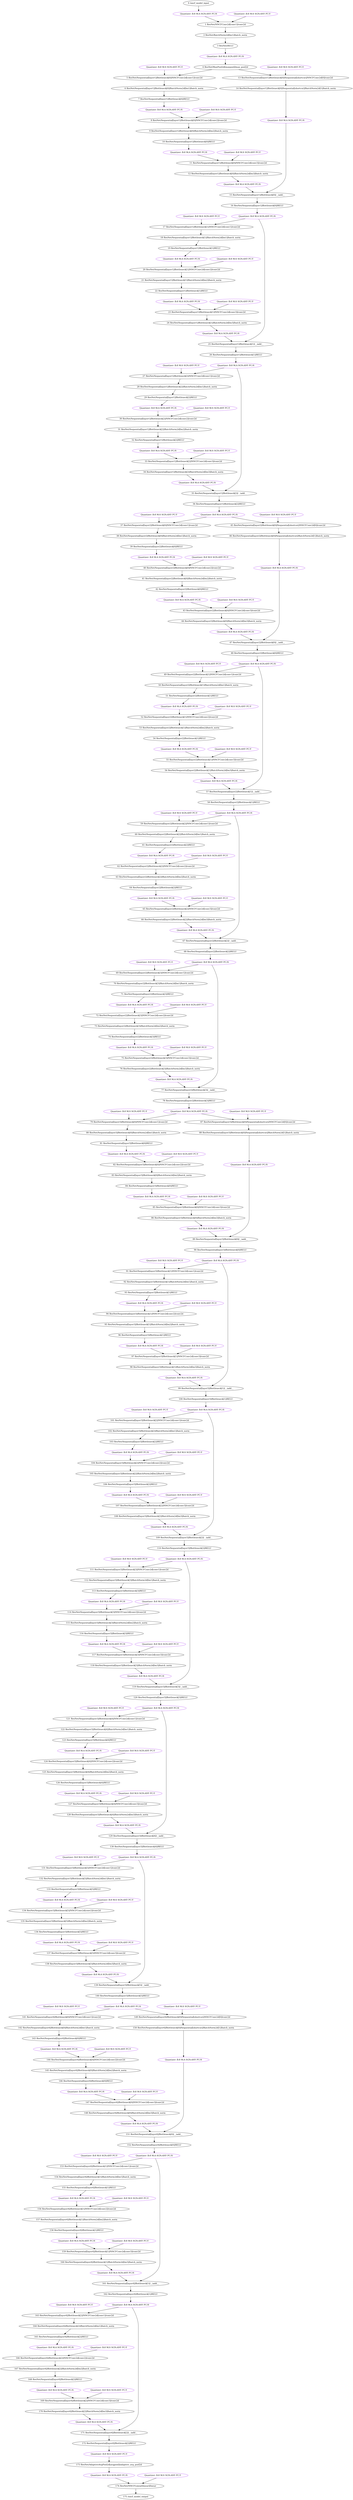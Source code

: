 strict digraph  {
"0 /nncf_model_input" [id=0, scope="", type=nncf_model_input];
"1 ResNet/NNCFConv2d[conv1]/conv2d" [id=1, scope="ResNet/NNCFConv2d[conv1]", type=conv2d];
"2 ResNet/BatchNorm2d[bn1]/batch_norm" [id=2, scope="ResNet/BatchNorm2d[bn1]", type=batch_norm];
"3 ResNet/RELU" [id=3, scope=ResNet, type=RELU];
"4 ResNet/MaxPool2d[maxpool]/max_pool2d" [id=4, scope="ResNet/MaxPool2d[maxpool]", type=max_pool2d];
"5 ResNet/Sequential[layer1]/Bottleneck[0]/NNCFConv2d[conv1]/conv2d" [id=5, scope="ResNet/Sequential[layer1]/Bottleneck[0]/NNCFConv2d[conv1]", type=conv2d];
"6 ResNet/Sequential[layer1]/Bottleneck[0]/BatchNorm2d[bn1]/batch_norm" [id=6, scope="ResNet/Sequential[layer1]/Bottleneck[0]/BatchNorm2d[bn1]", type=batch_norm];
"7 ResNet/Sequential[layer1]/Bottleneck[0]/RELU" [id=7, scope="ResNet/Sequential[layer1]/Bottleneck[0]", type=RELU];
"8 ResNet/Sequential[layer1]/Bottleneck[0]/NNCFConv2d[conv2]/conv2d" [id=8, scope="ResNet/Sequential[layer1]/Bottleneck[0]/NNCFConv2d[conv2]", type=conv2d];
"9 ResNet/Sequential[layer1]/Bottleneck[0]/BatchNorm2d[bn2]/batch_norm" [id=9, scope="ResNet/Sequential[layer1]/Bottleneck[0]/BatchNorm2d[bn2]", type=batch_norm];
"10 ResNet/Sequential[layer1]/Bottleneck[0]/RELU" [id=10, scope="ResNet/Sequential[layer1]/Bottleneck[0]", type=RELU];
"11 ResNet/Sequential[layer1]/Bottleneck[0]/NNCFConv2d[conv3]/conv2d" [id=11, scope="ResNet/Sequential[layer1]/Bottleneck[0]/NNCFConv2d[conv3]", type=conv2d];
"12 ResNet/Sequential[layer1]/Bottleneck[0]/BatchNorm2d[bn3]/batch_norm" [id=12, scope="ResNet/Sequential[layer1]/Bottleneck[0]/BatchNorm2d[bn3]", type=batch_norm];
"13 ResNet/Sequential[layer1]/Bottleneck[0]/Sequential[shortcut]/NNCFConv2d[0]/conv2d" [id=13, scope="ResNet/Sequential[layer1]/Bottleneck[0]/Sequential[shortcut]/NNCFConv2d[0]", type=conv2d];
"14 ResNet/Sequential[layer1]/Bottleneck[0]/Sequential[shortcut]/BatchNorm2d[1]/batch_norm" [id=14, scope="ResNet/Sequential[layer1]/Bottleneck[0]/Sequential[shortcut]/BatchNorm2d[1]", type=batch_norm];
"15 ResNet/Sequential[layer1]/Bottleneck[0]/__iadd__" [id=15, scope="ResNet/Sequential[layer1]/Bottleneck[0]", type=__iadd__];
"16 ResNet/Sequential[layer1]/Bottleneck[0]/RELU" [id=16, scope="ResNet/Sequential[layer1]/Bottleneck[0]", type=RELU];
"17 ResNet/Sequential[layer1]/Bottleneck[1]/NNCFConv2d[conv1]/conv2d" [id=17, scope="ResNet/Sequential[layer1]/Bottleneck[1]/NNCFConv2d[conv1]", type=conv2d];
"18 ResNet/Sequential[layer1]/Bottleneck[1]/BatchNorm2d[bn1]/batch_norm" [id=18, scope="ResNet/Sequential[layer1]/Bottleneck[1]/BatchNorm2d[bn1]", type=batch_norm];
"19 ResNet/Sequential[layer1]/Bottleneck[1]/RELU" [id=19, scope="ResNet/Sequential[layer1]/Bottleneck[1]", type=RELU];
"20 ResNet/Sequential[layer1]/Bottleneck[1]/NNCFConv2d[conv2]/conv2d" [id=20, scope="ResNet/Sequential[layer1]/Bottleneck[1]/NNCFConv2d[conv2]", type=conv2d];
"21 ResNet/Sequential[layer1]/Bottleneck[1]/BatchNorm2d[bn2]/batch_norm" [id=21, scope="ResNet/Sequential[layer1]/Bottleneck[1]/BatchNorm2d[bn2]", type=batch_norm];
"22 ResNet/Sequential[layer1]/Bottleneck[1]/RELU" [id=22, scope="ResNet/Sequential[layer1]/Bottleneck[1]", type=RELU];
"23 ResNet/Sequential[layer1]/Bottleneck[1]/NNCFConv2d[conv3]/conv2d" [id=23, scope="ResNet/Sequential[layer1]/Bottleneck[1]/NNCFConv2d[conv3]", type=conv2d];
"24 ResNet/Sequential[layer1]/Bottleneck[1]/BatchNorm2d[bn3]/batch_norm" [id=24, scope="ResNet/Sequential[layer1]/Bottleneck[1]/BatchNorm2d[bn3]", type=batch_norm];
"25 ResNet/Sequential[layer1]/Bottleneck[1]/__iadd__" [id=25, scope="ResNet/Sequential[layer1]/Bottleneck[1]", type=__iadd__];
"26 ResNet/Sequential[layer1]/Bottleneck[1]/RELU" [id=26, scope="ResNet/Sequential[layer1]/Bottleneck[1]", type=RELU];
"27 ResNet/Sequential[layer1]/Bottleneck[2]/NNCFConv2d[conv1]/conv2d" [id=27, scope="ResNet/Sequential[layer1]/Bottleneck[2]/NNCFConv2d[conv1]", type=conv2d];
"28 ResNet/Sequential[layer1]/Bottleneck[2]/BatchNorm2d[bn1]/batch_norm" [id=28, scope="ResNet/Sequential[layer1]/Bottleneck[2]/BatchNorm2d[bn1]", type=batch_norm];
"29 ResNet/Sequential[layer1]/Bottleneck[2]/RELU" [id=29, scope="ResNet/Sequential[layer1]/Bottleneck[2]", type=RELU];
"30 ResNet/Sequential[layer1]/Bottleneck[2]/NNCFConv2d[conv2]/conv2d" [id=30, scope="ResNet/Sequential[layer1]/Bottleneck[2]/NNCFConv2d[conv2]", type=conv2d];
"31 ResNet/Sequential[layer1]/Bottleneck[2]/BatchNorm2d[bn2]/batch_norm" [id=31, scope="ResNet/Sequential[layer1]/Bottleneck[2]/BatchNorm2d[bn2]", type=batch_norm];
"32 ResNet/Sequential[layer1]/Bottleneck[2]/RELU" [id=32, scope="ResNet/Sequential[layer1]/Bottleneck[2]", type=RELU];
"33 ResNet/Sequential[layer1]/Bottleneck[2]/NNCFConv2d[conv3]/conv2d" [id=33, scope="ResNet/Sequential[layer1]/Bottleneck[2]/NNCFConv2d[conv3]", type=conv2d];
"34 ResNet/Sequential[layer1]/Bottleneck[2]/BatchNorm2d[bn3]/batch_norm" [id=34, scope="ResNet/Sequential[layer1]/Bottleneck[2]/BatchNorm2d[bn3]", type=batch_norm];
"35 ResNet/Sequential[layer1]/Bottleneck[2]/__iadd__" [id=35, scope="ResNet/Sequential[layer1]/Bottleneck[2]", type=__iadd__];
"36 ResNet/Sequential[layer1]/Bottleneck[2]/RELU" [id=36, scope="ResNet/Sequential[layer1]/Bottleneck[2]", type=RELU];
"37 ResNet/Sequential[layer2]/Bottleneck[0]/NNCFConv2d[conv1]/conv2d" [id=37, scope="ResNet/Sequential[layer2]/Bottleneck[0]/NNCFConv2d[conv1]", type=conv2d];
"38 ResNet/Sequential[layer2]/Bottleneck[0]/BatchNorm2d[bn1]/batch_norm" [id=38, scope="ResNet/Sequential[layer2]/Bottleneck[0]/BatchNorm2d[bn1]", type=batch_norm];
"39 ResNet/Sequential[layer2]/Bottleneck[0]/RELU" [id=39, scope="ResNet/Sequential[layer2]/Bottleneck[0]", type=RELU];
"40 ResNet/Sequential[layer2]/Bottleneck[0]/NNCFConv2d[conv2]/conv2d" [id=40, scope="ResNet/Sequential[layer2]/Bottleneck[0]/NNCFConv2d[conv2]", type=conv2d];
"41 ResNet/Sequential[layer2]/Bottleneck[0]/BatchNorm2d[bn2]/batch_norm" [id=41, scope="ResNet/Sequential[layer2]/Bottleneck[0]/BatchNorm2d[bn2]", type=batch_norm];
"42 ResNet/Sequential[layer2]/Bottleneck[0]/RELU" [id=42, scope="ResNet/Sequential[layer2]/Bottleneck[0]", type=RELU];
"43 ResNet/Sequential[layer2]/Bottleneck[0]/NNCFConv2d[conv3]/conv2d" [id=43, scope="ResNet/Sequential[layer2]/Bottleneck[0]/NNCFConv2d[conv3]", type=conv2d];
"44 ResNet/Sequential[layer2]/Bottleneck[0]/BatchNorm2d[bn3]/batch_norm" [id=44, scope="ResNet/Sequential[layer2]/Bottleneck[0]/BatchNorm2d[bn3]", type=batch_norm];
"45 ResNet/Sequential[layer2]/Bottleneck[0]/Sequential[shortcut]/NNCFConv2d[0]/conv2d" [id=45, scope="ResNet/Sequential[layer2]/Bottleneck[0]/Sequential[shortcut]/NNCFConv2d[0]", type=conv2d];
"46 ResNet/Sequential[layer2]/Bottleneck[0]/Sequential[shortcut]/BatchNorm2d[1]/batch_norm" [id=46, scope="ResNet/Sequential[layer2]/Bottleneck[0]/Sequential[shortcut]/BatchNorm2d[1]", type=batch_norm];
"47 ResNet/Sequential[layer2]/Bottleneck[0]/__iadd__" [id=47, scope="ResNet/Sequential[layer2]/Bottleneck[0]", type=__iadd__];
"48 ResNet/Sequential[layer2]/Bottleneck[0]/RELU" [id=48, scope="ResNet/Sequential[layer2]/Bottleneck[0]", type=RELU];
"49 ResNet/Sequential[layer2]/Bottleneck[1]/NNCFConv2d[conv1]/conv2d" [id=49, scope="ResNet/Sequential[layer2]/Bottleneck[1]/NNCFConv2d[conv1]", type=conv2d];
"50 ResNet/Sequential[layer2]/Bottleneck[1]/BatchNorm2d[bn1]/batch_norm" [id=50, scope="ResNet/Sequential[layer2]/Bottleneck[1]/BatchNorm2d[bn1]", type=batch_norm];
"51 ResNet/Sequential[layer2]/Bottleneck[1]/RELU" [id=51, scope="ResNet/Sequential[layer2]/Bottleneck[1]", type=RELU];
"52 ResNet/Sequential[layer2]/Bottleneck[1]/NNCFConv2d[conv2]/conv2d" [id=52, scope="ResNet/Sequential[layer2]/Bottleneck[1]/NNCFConv2d[conv2]", type=conv2d];
"53 ResNet/Sequential[layer2]/Bottleneck[1]/BatchNorm2d[bn2]/batch_norm" [id=53, scope="ResNet/Sequential[layer2]/Bottleneck[1]/BatchNorm2d[bn2]", type=batch_norm];
"54 ResNet/Sequential[layer2]/Bottleneck[1]/RELU" [id=54, scope="ResNet/Sequential[layer2]/Bottleneck[1]", type=RELU];
"55 ResNet/Sequential[layer2]/Bottleneck[1]/NNCFConv2d[conv3]/conv2d" [id=55, scope="ResNet/Sequential[layer2]/Bottleneck[1]/NNCFConv2d[conv3]", type=conv2d];
"56 ResNet/Sequential[layer2]/Bottleneck[1]/BatchNorm2d[bn3]/batch_norm" [id=56, scope="ResNet/Sequential[layer2]/Bottleneck[1]/BatchNorm2d[bn3]", type=batch_norm];
"57 ResNet/Sequential[layer2]/Bottleneck[1]/__iadd__" [id=57, scope="ResNet/Sequential[layer2]/Bottleneck[1]", type=__iadd__];
"58 ResNet/Sequential[layer2]/Bottleneck[1]/RELU" [id=58, scope="ResNet/Sequential[layer2]/Bottleneck[1]", type=RELU];
"59 ResNet/Sequential[layer2]/Bottleneck[2]/NNCFConv2d[conv1]/conv2d" [id=59, scope="ResNet/Sequential[layer2]/Bottleneck[2]/NNCFConv2d[conv1]", type=conv2d];
"60 ResNet/Sequential[layer2]/Bottleneck[2]/BatchNorm2d[bn1]/batch_norm" [id=60, scope="ResNet/Sequential[layer2]/Bottleneck[2]/BatchNorm2d[bn1]", type=batch_norm];
"61 ResNet/Sequential[layer2]/Bottleneck[2]/RELU" [id=61, scope="ResNet/Sequential[layer2]/Bottleneck[2]", type=RELU];
"62 ResNet/Sequential[layer2]/Bottleneck[2]/NNCFConv2d[conv2]/conv2d" [id=62, scope="ResNet/Sequential[layer2]/Bottleneck[2]/NNCFConv2d[conv2]", type=conv2d];
"63 ResNet/Sequential[layer2]/Bottleneck[2]/BatchNorm2d[bn2]/batch_norm" [id=63, scope="ResNet/Sequential[layer2]/Bottleneck[2]/BatchNorm2d[bn2]", type=batch_norm];
"64 ResNet/Sequential[layer2]/Bottleneck[2]/RELU" [id=64, scope="ResNet/Sequential[layer2]/Bottleneck[2]", type=RELU];
"65 ResNet/Sequential[layer2]/Bottleneck[2]/NNCFConv2d[conv3]/conv2d" [id=65, scope="ResNet/Sequential[layer2]/Bottleneck[2]/NNCFConv2d[conv3]", type=conv2d];
"66 ResNet/Sequential[layer2]/Bottleneck[2]/BatchNorm2d[bn3]/batch_norm" [id=66, scope="ResNet/Sequential[layer2]/Bottleneck[2]/BatchNorm2d[bn3]", type=batch_norm];
"67 ResNet/Sequential[layer2]/Bottleneck[2]/__iadd__" [id=67, scope="ResNet/Sequential[layer2]/Bottleneck[2]", type=__iadd__];
"68 ResNet/Sequential[layer2]/Bottleneck[2]/RELU" [id=68, scope="ResNet/Sequential[layer2]/Bottleneck[2]", type=RELU];
"69 ResNet/Sequential[layer2]/Bottleneck[3]/NNCFConv2d[conv1]/conv2d" [id=69, scope="ResNet/Sequential[layer2]/Bottleneck[3]/NNCFConv2d[conv1]", type=conv2d];
"70 ResNet/Sequential[layer2]/Bottleneck[3]/BatchNorm2d[bn1]/batch_norm" [id=70, scope="ResNet/Sequential[layer2]/Bottleneck[3]/BatchNorm2d[bn1]", type=batch_norm];
"71 ResNet/Sequential[layer2]/Bottleneck[3]/RELU" [id=71, scope="ResNet/Sequential[layer2]/Bottleneck[3]", type=RELU];
"72 ResNet/Sequential[layer2]/Bottleneck[3]/NNCFConv2d[conv2]/conv2d" [id=72, scope="ResNet/Sequential[layer2]/Bottleneck[3]/NNCFConv2d[conv2]", type=conv2d];
"73 ResNet/Sequential[layer2]/Bottleneck[3]/BatchNorm2d[bn2]/batch_norm" [id=73, scope="ResNet/Sequential[layer2]/Bottleneck[3]/BatchNorm2d[bn2]", type=batch_norm];
"74 ResNet/Sequential[layer2]/Bottleneck[3]/RELU" [id=74, scope="ResNet/Sequential[layer2]/Bottleneck[3]", type=RELU];
"75 ResNet/Sequential[layer2]/Bottleneck[3]/NNCFConv2d[conv3]/conv2d" [id=75, scope="ResNet/Sequential[layer2]/Bottleneck[3]/NNCFConv2d[conv3]", type=conv2d];
"76 ResNet/Sequential[layer2]/Bottleneck[3]/BatchNorm2d[bn3]/batch_norm" [id=76, scope="ResNet/Sequential[layer2]/Bottleneck[3]/BatchNorm2d[bn3]", type=batch_norm];
"77 ResNet/Sequential[layer2]/Bottleneck[3]/__iadd__" [id=77, scope="ResNet/Sequential[layer2]/Bottleneck[3]", type=__iadd__];
"78 ResNet/Sequential[layer2]/Bottleneck[3]/RELU" [id=78, scope="ResNet/Sequential[layer2]/Bottleneck[3]", type=RELU];
"79 ResNet/Sequential[layer3]/Bottleneck[0]/NNCFConv2d[conv1]/conv2d" [id=79, scope="ResNet/Sequential[layer3]/Bottleneck[0]/NNCFConv2d[conv1]", type=conv2d];
"80 ResNet/Sequential[layer3]/Bottleneck[0]/BatchNorm2d[bn1]/batch_norm" [id=80, scope="ResNet/Sequential[layer3]/Bottleneck[0]/BatchNorm2d[bn1]", type=batch_norm];
"81 ResNet/Sequential[layer3]/Bottleneck[0]/RELU" [id=81, scope="ResNet/Sequential[layer3]/Bottleneck[0]", type=RELU];
"82 ResNet/Sequential[layer3]/Bottleneck[0]/NNCFConv2d[conv2]/conv2d" [id=82, scope="ResNet/Sequential[layer3]/Bottleneck[0]/NNCFConv2d[conv2]", type=conv2d];
"83 ResNet/Sequential[layer3]/Bottleneck[0]/BatchNorm2d[bn2]/batch_norm" [id=83, scope="ResNet/Sequential[layer3]/Bottleneck[0]/BatchNorm2d[bn2]", type=batch_norm];
"84 ResNet/Sequential[layer3]/Bottleneck[0]/RELU" [id=84, scope="ResNet/Sequential[layer3]/Bottleneck[0]", type=RELU];
"85 ResNet/Sequential[layer3]/Bottleneck[0]/NNCFConv2d[conv3]/conv2d" [id=85, scope="ResNet/Sequential[layer3]/Bottleneck[0]/NNCFConv2d[conv3]", type=conv2d];
"86 ResNet/Sequential[layer3]/Bottleneck[0]/BatchNorm2d[bn3]/batch_norm" [id=86, scope="ResNet/Sequential[layer3]/Bottleneck[0]/BatchNorm2d[bn3]", type=batch_norm];
"87 ResNet/Sequential[layer3]/Bottleneck[0]/Sequential[shortcut]/NNCFConv2d[0]/conv2d" [id=87, scope="ResNet/Sequential[layer3]/Bottleneck[0]/Sequential[shortcut]/NNCFConv2d[0]", type=conv2d];
"88 ResNet/Sequential[layer3]/Bottleneck[0]/Sequential[shortcut]/BatchNorm2d[1]/batch_norm" [id=88, scope="ResNet/Sequential[layer3]/Bottleneck[0]/Sequential[shortcut]/BatchNorm2d[1]", type=batch_norm];
"89 ResNet/Sequential[layer3]/Bottleneck[0]/__iadd__" [id=89, scope="ResNet/Sequential[layer3]/Bottleneck[0]", type=__iadd__];
"90 ResNet/Sequential[layer3]/Bottleneck[0]/RELU" [id=90, scope="ResNet/Sequential[layer3]/Bottleneck[0]", type=RELU];
"91 ResNet/Sequential[layer3]/Bottleneck[1]/NNCFConv2d[conv1]/conv2d" [id=91, scope="ResNet/Sequential[layer3]/Bottleneck[1]/NNCFConv2d[conv1]", type=conv2d];
"92 ResNet/Sequential[layer3]/Bottleneck[1]/BatchNorm2d[bn1]/batch_norm" [id=92, scope="ResNet/Sequential[layer3]/Bottleneck[1]/BatchNorm2d[bn1]", type=batch_norm];
"93 ResNet/Sequential[layer3]/Bottleneck[1]/RELU" [id=93, scope="ResNet/Sequential[layer3]/Bottleneck[1]", type=RELU];
"94 ResNet/Sequential[layer3]/Bottleneck[1]/NNCFConv2d[conv2]/conv2d" [id=94, scope="ResNet/Sequential[layer3]/Bottleneck[1]/NNCFConv2d[conv2]", type=conv2d];
"95 ResNet/Sequential[layer3]/Bottleneck[1]/BatchNorm2d[bn2]/batch_norm" [id=95, scope="ResNet/Sequential[layer3]/Bottleneck[1]/BatchNorm2d[bn2]", type=batch_norm];
"96 ResNet/Sequential[layer3]/Bottleneck[1]/RELU" [id=96, scope="ResNet/Sequential[layer3]/Bottleneck[1]", type=RELU];
"97 ResNet/Sequential[layer3]/Bottleneck[1]/NNCFConv2d[conv3]/conv2d" [id=97, scope="ResNet/Sequential[layer3]/Bottleneck[1]/NNCFConv2d[conv3]", type=conv2d];
"98 ResNet/Sequential[layer3]/Bottleneck[1]/BatchNorm2d[bn3]/batch_norm" [id=98, scope="ResNet/Sequential[layer3]/Bottleneck[1]/BatchNorm2d[bn3]", type=batch_norm];
"99 ResNet/Sequential[layer3]/Bottleneck[1]/__iadd__" [id=99, scope="ResNet/Sequential[layer3]/Bottleneck[1]", type=__iadd__];
"100 ResNet/Sequential[layer3]/Bottleneck[1]/RELU" [id=100, scope="ResNet/Sequential[layer3]/Bottleneck[1]", type=RELU];
"101 ResNet/Sequential[layer3]/Bottleneck[2]/NNCFConv2d[conv1]/conv2d" [id=101, scope="ResNet/Sequential[layer3]/Bottleneck[2]/NNCFConv2d[conv1]", type=conv2d];
"102 ResNet/Sequential[layer3]/Bottleneck[2]/BatchNorm2d[bn1]/batch_norm" [id=102, scope="ResNet/Sequential[layer3]/Bottleneck[2]/BatchNorm2d[bn1]", type=batch_norm];
"103 ResNet/Sequential[layer3]/Bottleneck[2]/RELU" [id=103, scope="ResNet/Sequential[layer3]/Bottleneck[2]", type=RELU];
"104 ResNet/Sequential[layer3]/Bottleneck[2]/NNCFConv2d[conv2]/conv2d" [id=104, scope="ResNet/Sequential[layer3]/Bottleneck[2]/NNCFConv2d[conv2]", type=conv2d];
"105 ResNet/Sequential[layer3]/Bottleneck[2]/BatchNorm2d[bn2]/batch_norm" [id=105, scope="ResNet/Sequential[layer3]/Bottleneck[2]/BatchNorm2d[bn2]", type=batch_norm];
"106 ResNet/Sequential[layer3]/Bottleneck[2]/RELU" [id=106, scope="ResNet/Sequential[layer3]/Bottleneck[2]", type=RELU];
"107 ResNet/Sequential[layer3]/Bottleneck[2]/NNCFConv2d[conv3]/conv2d" [id=107, scope="ResNet/Sequential[layer3]/Bottleneck[2]/NNCFConv2d[conv3]", type=conv2d];
"108 ResNet/Sequential[layer3]/Bottleneck[2]/BatchNorm2d[bn3]/batch_norm" [id=108, scope="ResNet/Sequential[layer3]/Bottleneck[2]/BatchNorm2d[bn3]", type=batch_norm];
"109 ResNet/Sequential[layer3]/Bottleneck[2]/__iadd__" [id=109, scope="ResNet/Sequential[layer3]/Bottleneck[2]", type=__iadd__];
"110 ResNet/Sequential[layer3]/Bottleneck[2]/RELU" [id=110, scope="ResNet/Sequential[layer3]/Bottleneck[2]", type=RELU];
"111 ResNet/Sequential[layer3]/Bottleneck[3]/NNCFConv2d[conv1]/conv2d" [id=111, scope="ResNet/Sequential[layer3]/Bottleneck[3]/NNCFConv2d[conv1]", type=conv2d];
"112 ResNet/Sequential[layer3]/Bottleneck[3]/BatchNorm2d[bn1]/batch_norm" [id=112, scope="ResNet/Sequential[layer3]/Bottleneck[3]/BatchNorm2d[bn1]", type=batch_norm];
"113 ResNet/Sequential[layer3]/Bottleneck[3]/RELU" [id=113, scope="ResNet/Sequential[layer3]/Bottleneck[3]", type=RELU];
"114 ResNet/Sequential[layer3]/Bottleneck[3]/NNCFConv2d[conv2]/conv2d" [id=114, scope="ResNet/Sequential[layer3]/Bottleneck[3]/NNCFConv2d[conv2]", type=conv2d];
"115 ResNet/Sequential[layer3]/Bottleneck[3]/BatchNorm2d[bn2]/batch_norm" [id=115, scope="ResNet/Sequential[layer3]/Bottleneck[3]/BatchNorm2d[bn2]", type=batch_norm];
"116 ResNet/Sequential[layer3]/Bottleneck[3]/RELU" [id=116, scope="ResNet/Sequential[layer3]/Bottleneck[3]", type=RELU];
"117 ResNet/Sequential[layer3]/Bottleneck[3]/NNCFConv2d[conv3]/conv2d" [id=117, scope="ResNet/Sequential[layer3]/Bottleneck[3]/NNCFConv2d[conv3]", type=conv2d];
"118 ResNet/Sequential[layer3]/Bottleneck[3]/BatchNorm2d[bn3]/batch_norm" [id=118, scope="ResNet/Sequential[layer3]/Bottleneck[3]/BatchNorm2d[bn3]", type=batch_norm];
"119 ResNet/Sequential[layer3]/Bottleneck[3]/__iadd__" [id=119, scope="ResNet/Sequential[layer3]/Bottleneck[3]", type=__iadd__];
"120 ResNet/Sequential[layer3]/Bottleneck[3]/RELU" [id=120, scope="ResNet/Sequential[layer3]/Bottleneck[3]", type=RELU];
"121 ResNet/Sequential[layer3]/Bottleneck[4]/NNCFConv2d[conv1]/conv2d" [id=121, scope="ResNet/Sequential[layer3]/Bottleneck[4]/NNCFConv2d[conv1]", type=conv2d];
"122 ResNet/Sequential[layer3]/Bottleneck[4]/BatchNorm2d[bn1]/batch_norm" [id=122, scope="ResNet/Sequential[layer3]/Bottleneck[4]/BatchNorm2d[bn1]", type=batch_norm];
"123 ResNet/Sequential[layer3]/Bottleneck[4]/RELU" [id=123, scope="ResNet/Sequential[layer3]/Bottleneck[4]", type=RELU];
"124 ResNet/Sequential[layer3]/Bottleneck[4]/NNCFConv2d[conv2]/conv2d" [id=124, scope="ResNet/Sequential[layer3]/Bottleneck[4]/NNCFConv2d[conv2]", type=conv2d];
"125 ResNet/Sequential[layer3]/Bottleneck[4]/BatchNorm2d[bn2]/batch_norm" [id=125, scope="ResNet/Sequential[layer3]/Bottleneck[4]/BatchNorm2d[bn2]", type=batch_norm];
"126 ResNet/Sequential[layer3]/Bottleneck[4]/RELU" [id=126, scope="ResNet/Sequential[layer3]/Bottleneck[4]", type=RELU];
"127 ResNet/Sequential[layer3]/Bottleneck[4]/NNCFConv2d[conv3]/conv2d" [id=127, scope="ResNet/Sequential[layer3]/Bottleneck[4]/NNCFConv2d[conv3]", type=conv2d];
"128 ResNet/Sequential[layer3]/Bottleneck[4]/BatchNorm2d[bn3]/batch_norm" [id=128, scope="ResNet/Sequential[layer3]/Bottleneck[4]/BatchNorm2d[bn3]", type=batch_norm];
"129 ResNet/Sequential[layer3]/Bottleneck[4]/__iadd__" [id=129, scope="ResNet/Sequential[layer3]/Bottleneck[4]", type=__iadd__];
"130 ResNet/Sequential[layer3]/Bottleneck[4]/RELU" [id=130, scope="ResNet/Sequential[layer3]/Bottleneck[4]", type=RELU];
"131 ResNet/Sequential[layer3]/Bottleneck[5]/NNCFConv2d[conv1]/conv2d" [id=131, scope="ResNet/Sequential[layer3]/Bottleneck[5]/NNCFConv2d[conv1]", type=conv2d];
"132 ResNet/Sequential[layer3]/Bottleneck[5]/BatchNorm2d[bn1]/batch_norm" [id=132, scope="ResNet/Sequential[layer3]/Bottleneck[5]/BatchNorm2d[bn1]", type=batch_norm];
"133 ResNet/Sequential[layer3]/Bottleneck[5]/RELU" [id=133, scope="ResNet/Sequential[layer3]/Bottleneck[5]", type=RELU];
"134 ResNet/Sequential[layer3]/Bottleneck[5]/NNCFConv2d[conv2]/conv2d" [id=134, scope="ResNet/Sequential[layer3]/Bottleneck[5]/NNCFConv2d[conv2]", type=conv2d];
"135 ResNet/Sequential[layer3]/Bottleneck[5]/BatchNorm2d[bn2]/batch_norm" [id=135, scope="ResNet/Sequential[layer3]/Bottleneck[5]/BatchNorm2d[bn2]", type=batch_norm];
"136 ResNet/Sequential[layer3]/Bottleneck[5]/RELU" [id=136, scope="ResNet/Sequential[layer3]/Bottleneck[5]", type=RELU];
"137 ResNet/Sequential[layer3]/Bottleneck[5]/NNCFConv2d[conv3]/conv2d" [id=137, scope="ResNet/Sequential[layer3]/Bottleneck[5]/NNCFConv2d[conv3]", type=conv2d];
"138 ResNet/Sequential[layer3]/Bottleneck[5]/BatchNorm2d[bn3]/batch_norm" [id=138, scope="ResNet/Sequential[layer3]/Bottleneck[5]/BatchNorm2d[bn3]", type=batch_norm];
"139 ResNet/Sequential[layer3]/Bottleneck[5]/__iadd__" [id=139, scope="ResNet/Sequential[layer3]/Bottleneck[5]", type=__iadd__];
"140 ResNet/Sequential[layer3]/Bottleneck[5]/RELU" [id=140, scope="ResNet/Sequential[layer3]/Bottleneck[5]", type=RELU];
"141 ResNet/Sequential[layer4]/Bottleneck[0]/NNCFConv2d[conv1]/conv2d" [id=141, scope="ResNet/Sequential[layer4]/Bottleneck[0]/NNCFConv2d[conv1]", type=conv2d];
"142 ResNet/Sequential[layer4]/Bottleneck[0]/BatchNorm2d[bn1]/batch_norm" [id=142, scope="ResNet/Sequential[layer4]/Bottleneck[0]/BatchNorm2d[bn1]", type=batch_norm];
"143 ResNet/Sequential[layer4]/Bottleneck[0]/RELU" [id=143, scope="ResNet/Sequential[layer4]/Bottleneck[0]", type=RELU];
"144 ResNet/Sequential[layer4]/Bottleneck[0]/NNCFConv2d[conv2]/conv2d" [id=144, scope="ResNet/Sequential[layer4]/Bottleneck[0]/NNCFConv2d[conv2]", type=conv2d];
"145 ResNet/Sequential[layer4]/Bottleneck[0]/BatchNorm2d[bn2]/batch_norm" [id=145, scope="ResNet/Sequential[layer4]/Bottleneck[0]/BatchNorm2d[bn2]", type=batch_norm];
"146 ResNet/Sequential[layer4]/Bottleneck[0]/RELU" [id=146, scope="ResNet/Sequential[layer4]/Bottleneck[0]", type=RELU];
"147 ResNet/Sequential[layer4]/Bottleneck[0]/NNCFConv2d[conv3]/conv2d" [id=147, scope="ResNet/Sequential[layer4]/Bottleneck[0]/NNCFConv2d[conv3]", type=conv2d];
"148 ResNet/Sequential[layer4]/Bottleneck[0]/BatchNorm2d[bn3]/batch_norm" [id=148, scope="ResNet/Sequential[layer4]/Bottleneck[0]/BatchNorm2d[bn3]", type=batch_norm];
"149 ResNet/Sequential[layer4]/Bottleneck[0]/Sequential[shortcut]/NNCFConv2d[0]/conv2d" [id=149, scope="ResNet/Sequential[layer4]/Bottleneck[0]/Sequential[shortcut]/NNCFConv2d[0]", type=conv2d];
"150 ResNet/Sequential[layer4]/Bottleneck[0]/Sequential[shortcut]/BatchNorm2d[1]/batch_norm" [id=150, scope="ResNet/Sequential[layer4]/Bottleneck[0]/Sequential[shortcut]/BatchNorm2d[1]", type=batch_norm];
"151 ResNet/Sequential[layer4]/Bottleneck[0]/__iadd__" [id=151, scope="ResNet/Sequential[layer4]/Bottleneck[0]", type=__iadd__];
"152 ResNet/Sequential[layer4]/Bottleneck[0]/RELU" [id=152, scope="ResNet/Sequential[layer4]/Bottleneck[0]", type=RELU];
"153 ResNet/Sequential[layer4]/Bottleneck[1]/NNCFConv2d[conv1]/conv2d" [id=153, scope="ResNet/Sequential[layer4]/Bottleneck[1]/NNCFConv2d[conv1]", type=conv2d];
"154 ResNet/Sequential[layer4]/Bottleneck[1]/BatchNorm2d[bn1]/batch_norm" [id=154, scope="ResNet/Sequential[layer4]/Bottleneck[1]/BatchNorm2d[bn1]", type=batch_norm];
"155 ResNet/Sequential[layer4]/Bottleneck[1]/RELU" [id=155, scope="ResNet/Sequential[layer4]/Bottleneck[1]", type=RELU];
"156 ResNet/Sequential[layer4]/Bottleneck[1]/NNCFConv2d[conv2]/conv2d" [id=156, scope="ResNet/Sequential[layer4]/Bottleneck[1]/NNCFConv2d[conv2]", type=conv2d];
"157 ResNet/Sequential[layer4]/Bottleneck[1]/BatchNorm2d[bn2]/batch_norm" [id=157, scope="ResNet/Sequential[layer4]/Bottleneck[1]/BatchNorm2d[bn2]", type=batch_norm];
"158 ResNet/Sequential[layer4]/Bottleneck[1]/RELU" [id=158, scope="ResNet/Sequential[layer4]/Bottleneck[1]", type=RELU];
"159 ResNet/Sequential[layer4]/Bottleneck[1]/NNCFConv2d[conv3]/conv2d" [id=159, scope="ResNet/Sequential[layer4]/Bottleneck[1]/NNCFConv2d[conv3]", type=conv2d];
"160 ResNet/Sequential[layer4]/Bottleneck[1]/BatchNorm2d[bn3]/batch_norm" [id=160, scope="ResNet/Sequential[layer4]/Bottleneck[1]/BatchNorm2d[bn3]", type=batch_norm];
"161 ResNet/Sequential[layer4]/Bottleneck[1]/__iadd__" [id=161, scope="ResNet/Sequential[layer4]/Bottleneck[1]", type=__iadd__];
"162 ResNet/Sequential[layer4]/Bottleneck[1]/RELU" [id=162, scope="ResNet/Sequential[layer4]/Bottleneck[1]", type=RELU];
"163 ResNet/Sequential[layer4]/Bottleneck[2]/NNCFConv2d[conv1]/conv2d" [id=163, scope="ResNet/Sequential[layer4]/Bottleneck[2]/NNCFConv2d[conv1]", type=conv2d];
"164 ResNet/Sequential[layer4]/Bottleneck[2]/BatchNorm2d[bn1]/batch_norm" [id=164, scope="ResNet/Sequential[layer4]/Bottleneck[2]/BatchNorm2d[bn1]", type=batch_norm];
"165 ResNet/Sequential[layer4]/Bottleneck[2]/RELU" [id=165, scope="ResNet/Sequential[layer4]/Bottleneck[2]", type=RELU];
"166 ResNet/Sequential[layer4]/Bottleneck[2]/NNCFConv2d[conv2]/conv2d" [id=166, scope="ResNet/Sequential[layer4]/Bottleneck[2]/NNCFConv2d[conv2]", type=conv2d];
"167 ResNet/Sequential[layer4]/Bottleneck[2]/BatchNorm2d[bn2]/batch_norm" [id=167, scope="ResNet/Sequential[layer4]/Bottleneck[2]/BatchNorm2d[bn2]", type=batch_norm];
"168 ResNet/Sequential[layer4]/Bottleneck[2]/RELU" [id=168, scope="ResNet/Sequential[layer4]/Bottleneck[2]", type=RELU];
"169 ResNet/Sequential[layer4]/Bottleneck[2]/NNCFConv2d[conv3]/conv2d" [id=169, scope="ResNet/Sequential[layer4]/Bottleneck[2]/NNCFConv2d[conv3]", type=conv2d];
"170 ResNet/Sequential[layer4]/Bottleneck[2]/BatchNorm2d[bn3]/batch_norm" [id=170, scope="ResNet/Sequential[layer4]/Bottleneck[2]/BatchNorm2d[bn3]", type=batch_norm];
"171 ResNet/Sequential[layer4]/Bottleneck[2]/__iadd__" [id=171, scope="ResNet/Sequential[layer4]/Bottleneck[2]", type=__iadd__];
"172 ResNet/Sequential[layer4]/Bottleneck[2]/RELU" [id=172, scope="ResNet/Sequential[layer4]/Bottleneck[2]", type=RELU];
"173 ResNet/AdaptiveAvgPool2d[avgpool]/adaptive_avg_pool2d" [id=173, scope="ResNet/AdaptiveAvgPool2d[avgpool]", type=adaptive_avg_pool2d];
"174 ResNet/NNCFLinear[linear]/linear" [id=174, scope="ResNet/NNCFLinear[linear]", type=linear];
"175 /nncf_model_output" [id=175, scope="", type=nncf_model_output];
"/nncf_model_input_0" [color=purple, id=0, label="Quantizer: B:8 M:A SGN:ANY PC:N", scope="", type=nncf_model_input];
"ResNet/NNCFConv2d[conv1]/conv2d_0" [color=purple, id=1, label="Quantizer: B:8 M:S SGN:ANY PC:Y", scope="ResNet/NNCFConv2d[conv1]", type=conv2d];
"ResNet/Sequential[layer1]/Bottleneck[0]/RELU_1" [color=purple, id=10, label="Quantizer: B:8 M:A SGN:ANY PC:N", scope="ResNet/Sequential[layer1]/Bottleneck[0]", type=RELU];
"ResNet/Sequential[layer3]/Bottleneck[1]/RELU_2" [color=purple, id=100, label="Quantizer: B:8 M:A SGN:ANY PC:N", scope="ResNet/Sequential[layer3]/Bottleneck[1]", type=RELU];
"ResNet/Sequential[layer3]/Bottleneck[2]/NNCFConv2d[conv1]/conv2d_0" [color=purple, id=101, label="Quantizer: B:8 M:S SGN:ANY PC:Y", scope="ResNet/Sequential[layer3]/Bottleneck[2]/NNCFConv2d[conv1]", type=conv2d];
"ResNet/Sequential[layer3]/Bottleneck[2]/RELU_0" [color=purple, id=103, label="Quantizer: B:8 M:A SGN:ANY PC:N", scope="ResNet/Sequential[layer3]/Bottleneck[2]", type=RELU];
"ResNet/Sequential[layer3]/Bottleneck[2]/NNCFConv2d[conv2]/conv2d_0" [color=purple, id=104, label="Quantizer: B:8 M:S SGN:ANY PC:Y", scope="ResNet/Sequential[layer3]/Bottleneck[2]/NNCFConv2d[conv2]", type=conv2d];
"ResNet/Sequential[layer3]/Bottleneck[2]/RELU_1" [color=purple, id=106, label="Quantizer: B:8 M:A SGN:ANY PC:N", scope="ResNet/Sequential[layer3]/Bottleneck[2]", type=RELU];
"ResNet/Sequential[layer3]/Bottleneck[2]/NNCFConv2d[conv3]/conv2d_0" [color=purple, id=107, label="Quantizer: B:8 M:S SGN:ANY PC:Y", scope="ResNet/Sequential[layer3]/Bottleneck[2]/NNCFConv2d[conv3]", type=conv2d];
"ResNet/Sequential[layer3]/Bottleneck[2]/BatchNorm2d[bn3]/batch_norm_0" [color=purple, id=108, label="Quantizer: B:8 M:A SGN:ANY PC:N", scope="ResNet/Sequential[layer3]/Bottleneck[2]/BatchNorm2d[bn3]", type=batch_norm];
"ResNet/Sequential[layer1]/Bottleneck[0]/NNCFConv2d[conv3]/conv2d_0" [color=purple, id=11, label="Quantizer: B:8 M:S SGN:ANY PC:Y", scope="ResNet/Sequential[layer1]/Bottleneck[0]/NNCFConv2d[conv3]", type=conv2d];
"ResNet/Sequential[layer3]/Bottleneck[2]/RELU_2" [color=purple, id=110, label="Quantizer: B:8 M:A SGN:ANY PC:N", scope="ResNet/Sequential[layer3]/Bottleneck[2]", type=RELU];
"ResNet/Sequential[layer3]/Bottleneck[3]/NNCFConv2d[conv1]/conv2d_0" [color=purple, id=111, label="Quantizer: B:8 M:S SGN:ANY PC:Y", scope="ResNet/Sequential[layer3]/Bottleneck[3]/NNCFConv2d[conv1]", type=conv2d];
"ResNet/Sequential[layer3]/Bottleneck[3]/RELU_0" [color=purple, id=113, label="Quantizer: B:8 M:A SGN:ANY PC:N", scope="ResNet/Sequential[layer3]/Bottleneck[3]", type=RELU];
"ResNet/Sequential[layer3]/Bottleneck[3]/NNCFConv2d[conv2]/conv2d_0" [color=purple, id=114, label="Quantizer: B:8 M:S SGN:ANY PC:Y", scope="ResNet/Sequential[layer3]/Bottleneck[3]/NNCFConv2d[conv2]", type=conv2d];
"ResNet/Sequential[layer3]/Bottleneck[3]/RELU_1" [color=purple, id=116, label="Quantizer: B:8 M:A SGN:ANY PC:N", scope="ResNet/Sequential[layer3]/Bottleneck[3]", type=RELU];
"ResNet/Sequential[layer3]/Bottleneck[3]/NNCFConv2d[conv3]/conv2d_0" [color=purple, id=117, label="Quantizer: B:8 M:S SGN:ANY PC:Y", scope="ResNet/Sequential[layer3]/Bottleneck[3]/NNCFConv2d[conv3]", type=conv2d];
"ResNet/Sequential[layer3]/Bottleneck[3]/BatchNorm2d[bn3]/batch_norm_0" [color=purple, id=118, label="Quantizer: B:8 M:A SGN:ANY PC:N", scope="ResNet/Sequential[layer3]/Bottleneck[3]/BatchNorm2d[bn3]", type=batch_norm];
"ResNet/Sequential[layer1]/Bottleneck[0]/BatchNorm2d[bn3]/batch_norm_0" [color=purple, id=12, label="Quantizer: B:8 M:A SGN:ANY PC:N", scope="ResNet/Sequential[layer1]/Bottleneck[0]/BatchNorm2d[bn3]", type=batch_norm];
"ResNet/Sequential[layer3]/Bottleneck[3]/RELU_2" [color=purple, id=120, label="Quantizer: B:8 M:A SGN:ANY PC:N", scope="ResNet/Sequential[layer3]/Bottleneck[3]", type=RELU];
"ResNet/Sequential[layer3]/Bottleneck[4]/NNCFConv2d[conv1]/conv2d_0" [color=purple, id=121, label="Quantizer: B:8 M:S SGN:ANY PC:Y", scope="ResNet/Sequential[layer3]/Bottleneck[4]/NNCFConv2d[conv1]", type=conv2d];
"ResNet/Sequential[layer3]/Bottleneck[4]/RELU_0" [color=purple, id=123, label="Quantizer: B:8 M:A SGN:ANY PC:N", scope="ResNet/Sequential[layer3]/Bottleneck[4]", type=RELU];
"ResNet/Sequential[layer3]/Bottleneck[4]/NNCFConv2d[conv2]/conv2d_0" [color=purple, id=124, label="Quantizer: B:8 M:S SGN:ANY PC:Y", scope="ResNet/Sequential[layer3]/Bottleneck[4]/NNCFConv2d[conv2]", type=conv2d];
"ResNet/Sequential[layer3]/Bottleneck[4]/RELU_1" [color=purple, id=126, label="Quantizer: B:8 M:A SGN:ANY PC:N", scope="ResNet/Sequential[layer3]/Bottleneck[4]", type=RELU];
"ResNet/Sequential[layer3]/Bottleneck[4]/NNCFConv2d[conv3]/conv2d_0" [color=purple, id=127, label="Quantizer: B:8 M:S SGN:ANY PC:Y", scope="ResNet/Sequential[layer3]/Bottleneck[4]/NNCFConv2d[conv3]", type=conv2d];
"ResNet/Sequential[layer3]/Bottleneck[4]/BatchNorm2d[bn3]/batch_norm_0" [color=purple, id=128, label="Quantizer: B:8 M:A SGN:ANY PC:N", scope="ResNet/Sequential[layer3]/Bottleneck[4]/BatchNorm2d[bn3]", type=batch_norm];
"ResNet/Sequential[layer1]/Bottleneck[0]/Sequential[shortcut]/NNCFConv2d[0]/conv2d_0" [color=purple, id=13, label="Quantizer: B:8 M:S SGN:ANY PC:Y", scope="ResNet/Sequential[layer1]/Bottleneck[0]/Sequential[shortcut]/NNCFConv2d[0]", type=conv2d];
"ResNet/Sequential[layer3]/Bottleneck[4]/RELU_2" [color=purple, id=130, label="Quantizer: B:8 M:A SGN:ANY PC:N", scope="ResNet/Sequential[layer3]/Bottleneck[4]", type=RELU];
"ResNet/Sequential[layer3]/Bottleneck[5]/NNCFConv2d[conv1]/conv2d_0" [color=purple, id=131, label="Quantizer: B:8 M:S SGN:ANY PC:Y", scope="ResNet/Sequential[layer3]/Bottleneck[5]/NNCFConv2d[conv1]", type=conv2d];
"ResNet/Sequential[layer3]/Bottleneck[5]/RELU_0" [color=purple, id=133, label="Quantizer: B:8 M:A SGN:ANY PC:N", scope="ResNet/Sequential[layer3]/Bottleneck[5]", type=RELU];
"ResNet/Sequential[layer3]/Bottleneck[5]/NNCFConv2d[conv2]/conv2d_0" [color=purple, id=134, label="Quantizer: B:8 M:S SGN:ANY PC:Y", scope="ResNet/Sequential[layer3]/Bottleneck[5]/NNCFConv2d[conv2]", type=conv2d];
"ResNet/Sequential[layer3]/Bottleneck[5]/RELU_1" [color=purple, id=136, label="Quantizer: B:8 M:A SGN:ANY PC:N", scope="ResNet/Sequential[layer3]/Bottleneck[5]", type=RELU];
"ResNet/Sequential[layer3]/Bottleneck[5]/NNCFConv2d[conv3]/conv2d_0" [color=purple, id=137, label="Quantizer: B:8 M:S SGN:ANY PC:Y", scope="ResNet/Sequential[layer3]/Bottleneck[5]/NNCFConv2d[conv3]", type=conv2d];
"ResNet/Sequential[layer3]/Bottleneck[5]/BatchNorm2d[bn3]/batch_norm_0" [color=purple, id=138, label="Quantizer: B:8 M:A SGN:ANY PC:N", scope="ResNet/Sequential[layer3]/Bottleneck[5]/BatchNorm2d[bn3]", type=batch_norm];
"ResNet/Sequential[layer1]/Bottleneck[0]/Sequential[shortcut]/BatchNorm2d[1]/batch_norm_0" [color=purple, id=14, label="Quantizer: B:8 M:A SGN:ANY PC:N", scope="ResNet/Sequential[layer1]/Bottleneck[0]/Sequential[shortcut]/BatchNorm2d[1]", type=batch_norm];
"ResNet/Sequential[layer3]/Bottleneck[5]/RELU_2" [color=purple, id=140, label="Quantizer: B:8 M:A SGN:ANY PC:N", scope="ResNet/Sequential[layer3]/Bottleneck[5]", type=RELU];
"ResNet/Sequential[layer4]/Bottleneck[0]/NNCFConv2d[conv1]/conv2d_0" [color=purple, id=141, label="Quantizer: B:8 M:S SGN:ANY PC:Y", scope="ResNet/Sequential[layer4]/Bottleneck[0]/NNCFConv2d[conv1]", type=conv2d];
"ResNet/Sequential[layer4]/Bottleneck[0]/RELU_0" [color=purple, id=143, label="Quantizer: B:8 M:A SGN:ANY PC:N", scope="ResNet/Sequential[layer4]/Bottleneck[0]", type=RELU];
"ResNet/Sequential[layer4]/Bottleneck[0]/NNCFConv2d[conv2]/conv2d_0" [color=purple, id=144, label="Quantizer: B:8 M:S SGN:ANY PC:Y", scope="ResNet/Sequential[layer4]/Bottleneck[0]/NNCFConv2d[conv2]", type=conv2d];
"ResNet/Sequential[layer4]/Bottleneck[0]/RELU_1" [color=purple, id=146, label="Quantizer: B:8 M:A SGN:ANY PC:N", scope="ResNet/Sequential[layer4]/Bottleneck[0]", type=RELU];
"ResNet/Sequential[layer4]/Bottleneck[0]/NNCFConv2d[conv3]/conv2d_0" [color=purple, id=147, label="Quantizer: B:8 M:S SGN:ANY PC:Y", scope="ResNet/Sequential[layer4]/Bottleneck[0]/NNCFConv2d[conv3]", type=conv2d];
"ResNet/Sequential[layer4]/Bottleneck[0]/BatchNorm2d[bn3]/batch_norm_0" [color=purple, id=148, label="Quantizer: B:8 M:A SGN:ANY PC:N", scope="ResNet/Sequential[layer4]/Bottleneck[0]/BatchNorm2d[bn3]", type=batch_norm];
"ResNet/Sequential[layer4]/Bottleneck[0]/Sequential[shortcut]/NNCFConv2d[0]/conv2d_0" [color=purple, id=149, label="Quantizer: B:8 M:S SGN:ANY PC:Y", scope="ResNet/Sequential[layer4]/Bottleneck[0]/Sequential[shortcut]/NNCFConv2d[0]", type=conv2d];
"ResNet/Sequential[layer4]/Bottleneck[0]/Sequential[shortcut]/BatchNorm2d[1]/batch_norm_0" [color=purple, id=150, label="Quantizer: B:8 M:A SGN:ANY PC:N", scope="ResNet/Sequential[layer4]/Bottleneck[0]/Sequential[shortcut]/BatchNorm2d[1]", type=batch_norm];
"ResNet/Sequential[layer4]/Bottleneck[0]/RELU_2" [color=purple, id=152, label="Quantizer: B:8 M:A SGN:ANY PC:N", scope="ResNet/Sequential[layer4]/Bottleneck[0]", type=RELU];
"ResNet/Sequential[layer4]/Bottleneck[1]/NNCFConv2d[conv1]/conv2d_0" [color=purple, id=153, label="Quantizer: B:8 M:S SGN:ANY PC:Y", scope="ResNet/Sequential[layer4]/Bottleneck[1]/NNCFConv2d[conv1]", type=conv2d];
"ResNet/Sequential[layer4]/Bottleneck[1]/RELU_0" [color=purple, id=155, label="Quantizer: B:8 M:A SGN:ANY PC:N", scope="ResNet/Sequential[layer4]/Bottleneck[1]", type=RELU];
"ResNet/Sequential[layer4]/Bottleneck[1]/NNCFConv2d[conv2]/conv2d_0" [color=purple, id=156, label="Quantizer: B:8 M:S SGN:ANY PC:Y", scope="ResNet/Sequential[layer4]/Bottleneck[1]/NNCFConv2d[conv2]", type=conv2d];
"ResNet/Sequential[layer4]/Bottleneck[1]/RELU_1" [color=purple, id=158, label="Quantizer: B:8 M:A SGN:ANY PC:N", scope="ResNet/Sequential[layer4]/Bottleneck[1]", type=RELU];
"ResNet/Sequential[layer4]/Bottleneck[1]/NNCFConv2d[conv3]/conv2d_0" [color=purple, id=159, label="Quantizer: B:8 M:S SGN:ANY PC:Y", scope="ResNet/Sequential[layer4]/Bottleneck[1]/NNCFConv2d[conv3]", type=conv2d];
"ResNet/Sequential[layer1]/Bottleneck[0]/RELU_2" [color=purple, id=16, label="Quantizer: B:8 M:A SGN:ANY PC:N", scope="ResNet/Sequential[layer1]/Bottleneck[0]", type=RELU];
"ResNet/Sequential[layer4]/Bottleneck[1]/BatchNorm2d[bn3]/batch_norm_0" [color=purple, id=160, label="Quantizer: B:8 M:A SGN:ANY PC:N", scope="ResNet/Sequential[layer4]/Bottleneck[1]/BatchNorm2d[bn3]", type=batch_norm];
"ResNet/Sequential[layer4]/Bottleneck[1]/RELU_2" [color=purple, id=162, label="Quantizer: B:8 M:A SGN:ANY PC:N", scope="ResNet/Sequential[layer4]/Bottleneck[1]", type=RELU];
"ResNet/Sequential[layer4]/Bottleneck[2]/NNCFConv2d[conv1]/conv2d_0" [color=purple, id=163, label="Quantizer: B:8 M:S SGN:ANY PC:Y", scope="ResNet/Sequential[layer4]/Bottleneck[2]/NNCFConv2d[conv1]", type=conv2d];
"ResNet/Sequential[layer4]/Bottleneck[2]/RELU_0" [color=purple, id=165, label="Quantizer: B:8 M:A SGN:ANY PC:N", scope="ResNet/Sequential[layer4]/Bottleneck[2]", type=RELU];
"ResNet/Sequential[layer4]/Bottleneck[2]/NNCFConv2d[conv2]/conv2d_0" [color=purple, id=166, label="Quantizer: B:8 M:S SGN:ANY PC:Y", scope="ResNet/Sequential[layer4]/Bottleneck[2]/NNCFConv2d[conv2]", type=conv2d];
"ResNet/Sequential[layer4]/Bottleneck[2]/RELU_1" [color=purple, id=168, label="Quantizer: B:8 M:A SGN:ANY PC:N", scope="ResNet/Sequential[layer4]/Bottleneck[2]", type=RELU];
"ResNet/Sequential[layer4]/Bottleneck[2]/NNCFConv2d[conv3]/conv2d_0" [color=purple, id=169, label="Quantizer: B:8 M:S SGN:ANY PC:Y", scope="ResNet/Sequential[layer4]/Bottleneck[2]/NNCFConv2d[conv3]", type=conv2d];
"ResNet/Sequential[layer1]/Bottleneck[1]/NNCFConv2d[conv1]/conv2d_0" [color=purple, id=17, label="Quantizer: B:8 M:S SGN:ANY PC:Y", scope="ResNet/Sequential[layer1]/Bottleneck[1]/NNCFConv2d[conv1]", type=conv2d];
"ResNet/Sequential[layer4]/Bottleneck[2]/BatchNorm2d[bn3]/batch_norm_0" [color=purple, id=170, label="Quantizer: B:8 M:A SGN:ANY PC:N", scope="ResNet/Sequential[layer4]/Bottleneck[2]/BatchNorm2d[bn3]", type=batch_norm];
"ResNet/Sequential[layer4]/Bottleneck[2]/RELU_2" [color=purple, id=172, label="Quantizer: B:8 M:S SGN:ANY PC:Y", scope="ResNet/Sequential[layer4]/Bottleneck[2]", type=RELU];
"ResNet/AdaptiveAvgPool2d[avgpool]/adaptive_avg_pool2d_0" [color=purple, id=173, label="Quantizer: B:8 M:A SGN:ANY PC:N", scope="ResNet/AdaptiveAvgPool2d[avgpool]", type=adaptive_avg_pool2d];
"ResNet/NNCFLinear[linear]/linear_0" [color=purple, id=174, label="Quantizer: B:8 M:S SGN:ANY PC:Y", scope="ResNet/NNCFLinear[linear]", type=linear];
"ResNet/Sequential[layer1]/Bottleneck[1]/RELU_0" [color=purple, id=19, label="Quantizer: B:8 M:A SGN:ANY PC:N", scope="ResNet/Sequential[layer1]/Bottleneck[1]", type=RELU];
"ResNet/Sequential[layer1]/Bottleneck[1]/NNCFConv2d[conv2]/conv2d_0" [color=purple, id=20, label="Quantizer: B:8 M:S SGN:ANY PC:Y", scope="ResNet/Sequential[layer1]/Bottleneck[1]/NNCFConv2d[conv2]", type=conv2d];
"ResNet/Sequential[layer1]/Bottleneck[1]/RELU_1" [color=purple, id=22, label="Quantizer: B:8 M:A SGN:ANY PC:N", scope="ResNet/Sequential[layer1]/Bottleneck[1]", type=RELU];
"ResNet/Sequential[layer1]/Bottleneck[1]/NNCFConv2d[conv3]/conv2d_0" [color=purple, id=23, label="Quantizer: B:8 M:S SGN:ANY PC:Y", scope="ResNet/Sequential[layer1]/Bottleneck[1]/NNCFConv2d[conv3]", type=conv2d];
"ResNet/Sequential[layer1]/Bottleneck[1]/BatchNorm2d[bn3]/batch_norm_0" [color=purple, id=24, label="Quantizer: B:8 M:A SGN:ANY PC:N", scope="ResNet/Sequential[layer1]/Bottleneck[1]/BatchNorm2d[bn3]", type=batch_norm];
"ResNet/Sequential[layer1]/Bottleneck[1]/RELU_2" [color=purple, id=26, label="Quantizer: B:8 M:A SGN:ANY PC:N", scope="ResNet/Sequential[layer1]/Bottleneck[1]", type=RELU];
"ResNet/Sequential[layer1]/Bottleneck[2]/NNCFConv2d[conv1]/conv2d_0" [color=purple, id=27, label="Quantizer: B:8 M:S SGN:ANY PC:Y", scope="ResNet/Sequential[layer1]/Bottleneck[2]/NNCFConv2d[conv1]", type=conv2d];
"ResNet/Sequential[layer1]/Bottleneck[2]/RELU_0" [color=purple, id=29, label="Quantizer: B:8 M:A SGN:ANY PC:N", scope="ResNet/Sequential[layer1]/Bottleneck[2]", type=RELU];
"ResNet/RELU_0" [color=purple, id=3, label="Quantizer: B:8 M:A SGN:ANY PC:N", scope=ResNet, type=RELU];
"ResNet/Sequential[layer1]/Bottleneck[2]/NNCFConv2d[conv2]/conv2d_0" [color=purple, id=30, label="Quantizer: B:8 M:S SGN:ANY PC:Y", scope="ResNet/Sequential[layer1]/Bottleneck[2]/NNCFConv2d[conv2]", type=conv2d];
"ResNet/Sequential[layer1]/Bottleneck[2]/RELU_1" [color=purple, id=32, label="Quantizer: B:8 M:A SGN:ANY PC:N", scope="ResNet/Sequential[layer1]/Bottleneck[2]", type=RELU];
"ResNet/Sequential[layer1]/Bottleneck[2]/NNCFConv2d[conv3]/conv2d_0" [color=purple, id=33, label="Quantizer: B:8 M:S SGN:ANY PC:Y", scope="ResNet/Sequential[layer1]/Bottleneck[2]/NNCFConv2d[conv3]", type=conv2d];
"ResNet/Sequential[layer1]/Bottleneck[2]/BatchNorm2d[bn3]/batch_norm_0" [color=purple, id=34, label="Quantizer: B:8 M:A SGN:ANY PC:N", scope="ResNet/Sequential[layer1]/Bottleneck[2]/BatchNorm2d[bn3]", type=batch_norm];
"ResNet/Sequential[layer1]/Bottleneck[2]/RELU_2" [color=purple, id=36, label="Quantizer: B:8 M:A SGN:ANY PC:N", scope="ResNet/Sequential[layer1]/Bottleneck[2]", type=RELU];
"ResNet/Sequential[layer2]/Bottleneck[0]/NNCFConv2d[conv1]/conv2d_0" [color=purple, id=37, label="Quantizer: B:8 M:S SGN:ANY PC:Y", scope="ResNet/Sequential[layer2]/Bottleneck[0]/NNCFConv2d[conv1]", type=conv2d];
"ResNet/Sequential[layer2]/Bottleneck[0]/RELU_0" [color=purple, id=39, label="Quantizer: B:8 M:A SGN:ANY PC:N", scope="ResNet/Sequential[layer2]/Bottleneck[0]", type=RELU];
"ResNet/Sequential[layer2]/Bottleneck[0]/NNCFConv2d[conv2]/conv2d_0" [color=purple, id=40, label="Quantizer: B:8 M:S SGN:ANY PC:Y", scope="ResNet/Sequential[layer2]/Bottleneck[0]/NNCFConv2d[conv2]", type=conv2d];
"ResNet/Sequential[layer2]/Bottleneck[0]/RELU_1" [color=purple, id=42, label="Quantizer: B:8 M:A SGN:ANY PC:N", scope="ResNet/Sequential[layer2]/Bottleneck[0]", type=RELU];
"ResNet/Sequential[layer2]/Bottleneck[0]/NNCFConv2d[conv3]/conv2d_0" [color=purple, id=43, label="Quantizer: B:8 M:S SGN:ANY PC:Y", scope="ResNet/Sequential[layer2]/Bottleneck[0]/NNCFConv2d[conv3]", type=conv2d];
"ResNet/Sequential[layer2]/Bottleneck[0]/BatchNorm2d[bn3]/batch_norm_0" [color=purple, id=44, label="Quantizer: B:8 M:A SGN:ANY PC:N", scope="ResNet/Sequential[layer2]/Bottleneck[0]/BatchNorm2d[bn3]", type=batch_norm];
"ResNet/Sequential[layer2]/Bottleneck[0]/Sequential[shortcut]/NNCFConv2d[0]/conv2d_0" [color=purple, id=45, label="Quantizer: B:8 M:S SGN:ANY PC:Y", scope="ResNet/Sequential[layer2]/Bottleneck[0]/Sequential[shortcut]/NNCFConv2d[0]", type=conv2d];
"ResNet/Sequential[layer2]/Bottleneck[0]/Sequential[shortcut]/BatchNorm2d[1]/batch_norm_0" [color=purple, id=46, label="Quantizer: B:8 M:A SGN:ANY PC:N", scope="ResNet/Sequential[layer2]/Bottleneck[0]/Sequential[shortcut]/BatchNorm2d[1]", type=batch_norm];
"ResNet/Sequential[layer2]/Bottleneck[0]/RELU_2" [color=purple, id=48, label="Quantizer: B:8 M:A SGN:ANY PC:N", scope="ResNet/Sequential[layer2]/Bottleneck[0]", type=RELU];
"ResNet/Sequential[layer2]/Bottleneck[1]/NNCFConv2d[conv1]/conv2d_0" [color=purple, id=49, label="Quantizer: B:8 M:S SGN:ANY PC:Y", scope="ResNet/Sequential[layer2]/Bottleneck[1]/NNCFConv2d[conv1]", type=conv2d];
"ResNet/Sequential[layer1]/Bottleneck[0]/NNCFConv2d[conv1]/conv2d_0" [color=purple, id=5, label="Quantizer: B:8 M:S SGN:ANY PC:Y", scope="ResNet/Sequential[layer1]/Bottleneck[0]/NNCFConv2d[conv1]", type=conv2d];
"ResNet/Sequential[layer2]/Bottleneck[1]/RELU_0" [color=purple, id=51, label="Quantizer: B:8 M:A SGN:ANY PC:N", scope="ResNet/Sequential[layer2]/Bottleneck[1]", type=RELU];
"ResNet/Sequential[layer2]/Bottleneck[1]/NNCFConv2d[conv2]/conv2d_0" [color=purple, id=52, label="Quantizer: B:8 M:S SGN:ANY PC:Y", scope="ResNet/Sequential[layer2]/Bottleneck[1]/NNCFConv2d[conv2]", type=conv2d];
"ResNet/Sequential[layer2]/Bottleneck[1]/RELU_1" [color=purple, id=54, label="Quantizer: B:8 M:A SGN:ANY PC:N", scope="ResNet/Sequential[layer2]/Bottleneck[1]", type=RELU];
"ResNet/Sequential[layer2]/Bottleneck[1]/NNCFConv2d[conv3]/conv2d_0" [color=purple, id=55, label="Quantizer: B:8 M:S SGN:ANY PC:Y", scope="ResNet/Sequential[layer2]/Bottleneck[1]/NNCFConv2d[conv3]", type=conv2d];
"ResNet/Sequential[layer2]/Bottleneck[1]/BatchNorm2d[bn3]/batch_norm_0" [color=purple, id=56, label="Quantizer: B:8 M:A SGN:ANY PC:N", scope="ResNet/Sequential[layer2]/Bottleneck[1]/BatchNorm2d[bn3]", type=batch_norm];
"ResNet/Sequential[layer2]/Bottleneck[1]/RELU_2" [color=purple, id=58, label="Quantizer: B:8 M:A SGN:ANY PC:N", scope="ResNet/Sequential[layer2]/Bottleneck[1]", type=RELU];
"ResNet/Sequential[layer2]/Bottleneck[2]/NNCFConv2d[conv1]/conv2d_0" [color=purple, id=59, label="Quantizer: B:8 M:S SGN:ANY PC:Y", scope="ResNet/Sequential[layer2]/Bottleneck[2]/NNCFConv2d[conv1]", type=conv2d];
"ResNet/Sequential[layer2]/Bottleneck[2]/RELU_0" [color=purple, id=61, label="Quantizer: B:8 M:A SGN:ANY PC:N", scope="ResNet/Sequential[layer2]/Bottleneck[2]", type=RELU];
"ResNet/Sequential[layer2]/Bottleneck[2]/NNCFConv2d[conv2]/conv2d_0" [color=purple, id=62, label="Quantizer: B:8 M:S SGN:ANY PC:Y", scope="ResNet/Sequential[layer2]/Bottleneck[2]/NNCFConv2d[conv2]", type=conv2d];
"ResNet/Sequential[layer2]/Bottleneck[2]/RELU_1" [color=purple, id=64, label="Quantizer: B:8 M:A SGN:ANY PC:N", scope="ResNet/Sequential[layer2]/Bottleneck[2]", type=RELU];
"ResNet/Sequential[layer2]/Bottleneck[2]/NNCFConv2d[conv3]/conv2d_0" [color=purple, id=65, label="Quantizer: B:8 M:S SGN:ANY PC:Y", scope="ResNet/Sequential[layer2]/Bottleneck[2]/NNCFConv2d[conv3]", type=conv2d];
"ResNet/Sequential[layer2]/Bottleneck[2]/BatchNorm2d[bn3]/batch_norm_0" [color=purple, id=66, label="Quantizer: B:8 M:A SGN:ANY PC:N", scope="ResNet/Sequential[layer2]/Bottleneck[2]/BatchNorm2d[bn3]", type=batch_norm];
"ResNet/Sequential[layer2]/Bottleneck[2]/RELU_2" [color=purple, id=68, label="Quantizer: B:8 M:A SGN:ANY PC:N", scope="ResNet/Sequential[layer2]/Bottleneck[2]", type=RELU];
"ResNet/Sequential[layer2]/Bottleneck[3]/NNCFConv2d[conv1]/conv2d_0" [color=purple, id=69, label="Quantizer: B:8 M:S SGN:ANY PC:Y", scope="ResNet/Sequential[layer2]/Bottleneck[3]/NNCFConv2d[conv1]", type=conv2d];
"ResNet/Sequential[layer1]/Bottleneck[0]/RELU_0" [color=purple, id=7, label="Quantizer: B:8 M:A SGN:ANY PC:N", scope="ResNet/Sequential[layer1]/Bottleneck[0]", type=RELU];
"ResNet/Sequential[layer2]/Bottleneck[3]/RELU_0" [color=purple, id=71, label="Quantizer: B:8 M:A SGN:ANY PC:N", scope="ResNet/Sequential[layer2]/Bottleneck[3]", type=RELU];
"ResNet/Sequential[layer2]/Bottleneck[3]/NNCFConv2d[conv2]/conv2d_0" [color=purple, id=72, label="Quantizer: B:8 M:S SGN:ANY PC:Y", scope="ResNet/Sequential[layer2]/Bottleneck[3]/NNCFConv2d[conv2]", type=conv2d];
"ResNet/Sequential[layer2]/Bottleneck[3]/RELU_1" [color=purple, id=74, label="Quantizer: B:8 M:A SGN:ANY PC:N", scope="ResNet/Sequential[layer2]/Bottleneck[3]", type=RELU];
"ResNet/Sequential[layer2]/Bottleneck[3]/NNCFConv2d[conv3]/conv2d_0" [color=purple, id=75, label="Quantizer: B:8 M:S SGN:ANY PC:Y", scope="ResNet/Sequential[layer2]/Bottleneck[3]/NNCFConv2d[conv3]", type=conv2d];
"ResNet/Sequential[layer2]/Bottleneck[3]/BatchNorm2d[bn3]/batch_norm_0" [color=purple, id=76, label="Quantizer: B:8 M:A SGN:ANY PC:N", scope="ResNet/Sequential[layer2]/Bottleneck[3]/BatchNorm2d[bn3]", type=batch_norm];
"ResNet/Sequential[layer2]/Bottleneck[3]/RELU_2" [color=purple, id=78, label="Quantizer: B:8 M:A SGN:ANY PC:N", scope="ResNet/Sequential[layer2]/Bottleneck[3]", type=RELU];
"ResNet/Sequential[layer3]/Bottleneck[0]/NNCFConv2d[conv1]/conv2d_0" [color=purple, id=79, label="Quantizer: B:8 M:S SGN:ANY PC:Y", scope="ResNet/Sequential[layer3]/Bottleneck[0]/NNCFConv2d[conv1]", type=conv2d];
"ResNet/Sequential[layer1]/Bottleneck[0]/NNCFConv2d[conv2]/conv2d_0" [color=purple, id=8, label="Quantizer: B:8 M:S SGN:ANY PC:Y", scope="ResNet/Sequential[layer1]/Bottleneck[0]/NNCFConv2d[conv2]", type=conv2d];
"ResNet/Sequential[layer3]/Bottleneck[0]/RELU_0" [color=purple, id=81, label="Quantizer: B:8 M:A SGN:ANY PC:N", scope="ResNet/Sequential[layer3]/Bottleneck[0]", type=RELU];
"ResNet/Sequential[layer3]/Bottleneck[0]/NNCFConv2d[conv2]/conv2d_0" [color=purple, id=82, label="Quantizer: B:8 M:S SGN:ANY PC:Y", scope="ResNet/Sequential[layer3]/Bottleneck[0]/NNCFConv2d[conv2]", type=conv2d];
"ResNet/Sequential[layer3]/Bottleneck[0]/RELU_1" [color=purple, id=84, label="Quantizer: B:8 M:A SGN:ANY PC:N", scope="ResNet/Sequential[layer3]/Bottleneck[0]", type=RELU];
"ResNet/Sequential[layer3]/Bottleneck[0]/NNCFConv2d[conv3]/conv2d_0" [color=purple, id=85, label="Quantizer: B:8 M:S SGN:ANY PC:Y", scope="ResNet/Sequential[layer3]/Bottleneck[0]/NNCFConv2d[conv3]", type=conv2d];
"ResNet/Sequential[layer3]/Bottleneck[0]/BatchNorm2d[bn3]/batch_norm_0" [color=purple, id=86, label="Quantizer: B:8 M:A SGN:ANY PC:N", scope="ResNet/Sequential[layer3]/Bottleneck[0]/BatchNorm2d[bn3]", type=batch_norm];
"ResNet/Sequential[layer3]/Bottleneck[0]/Sequential[shortcut]/NNCFConv2d[0]/conv2d_0" [color=purple, id=87, label="Quantizer: B:8 M:S SGN:ANY PC:Y", scope="ResNet/Sequential[layer3]/Bottleneck[0]/Sequential[shortcut]/NNCFConv2d[0]", type=conv2d];
"ResNet/Sequential[layer3]/Bottleneck[0]/Sequential[shortcut]/BatchNorm2d[1]/batch_norm_0" [color=purple, id=88, label="Quantizer: B:8 M:A SGN:ANY PC:N", scope="ResNet/Sequential[layer3]/Bottleneck[0]/Sequential[shortcut]/BatchNorm2d[1]", type=batch_norm];
"ResNet/Sequential[layer3]/Bottleneck[0]/RELU_2" [color=purple, id=90, label="Quantizer: B:8 M:A SGN:ANY PC:N", scope="ResNet/Sequential[layer3]/Bottleneck[0]", type=RELU];
"ResNet/Sequential[layer3]/Bottleneck[1]/NNCFConv2d[conv1]/conv2d_0" [color=purple, id=91, label="Quantizer: B:8 M:S SGN:ANY PC:Y", scope="ResNet/Sequential[layer3]/Bottleneck[1]/NNCFConv2d[conv1]", type=conv2d];
"ResNet/Sequential[layer3]/Bottleneck[1]/RELU_0" [color=purple, id=93, label="Quantizer: B:8 M:A SGN:ANY PC:N", scope="ResNet/Sequential[layer3]/Bottleneck[1]", type=RELU];
"ResNet/Sequential[layer3]/Bottleneck[1]/NNCFConv2d[conv2]/conv2d_0" [color=purple, id=94, label="Quantizer: B:8 M:S SGN:ANY PC:Y", scope="ResNet/Sequential[layer3]/Bottleneck[1]/NNCFConv2d[conv2]", type=conv2d];
"ResNet/Sequential[layer3]/Bottleneck[1]/RELU_1" [color=purple, id=96, label="Quantizer: B:8 M:A SGN:ANY PC:N", scope="ResNet/Sequential[layer3]/Bottleneck[1]", type=RELU];
"ResNet/Sequential[layer3]/Bottleneck[1]/NNCFConv2d[conv3]/conv2d_0" [color=purple, id=97, label="Quantizer: B:8 M:S SGN:ANY PC:Y", scope="ResNet/Sequential[layer3]/Bottleneck[1]/NNCFConv2d[conv3]", type=conv2d];
"ResNet/Sequential[layer3]/Bottleneck[1]/BatchNorm2d[bn3]/batch_norm_0" [color=purple, id=98, label="Quantizer: B:8 M:A SGN:ANY PC:N", scope="ResNet/Sequential[layer3]/Bottleneck[1]/BatchNorm2d[bn3]", type=batch_norm];
"0 /nncf_model_input" -> "/nncf_model_input_0";
"1 ResNet/NNCFConv2d[conv1]/conv2d" -> "2 ResNet/BatchNorm2d[bn1]/batch_norm";
"2 ResNet/BatchNorm2d[bn1]/batch_norm" -> "3 ResNet/RELU";
"3 ResNet/RELU" -> "ResNet/RELU_0";
"4 ResNet/MaxPool2d[maxpool]/max_pool2d" -> "5 ResNet/Sequential[layer1]/Bottleneck[0]/NNCFConv2d[conv1]/conv2d";
"4 ResNet/MaxPool2d[maxpool]/max_pool2d" -> "13 ResNet/Sequential[layer1]/Bottleneck[0]/Sequential[shortcut]/NNCFConv2d[0]/conv2d";
"5 ResNet/Sequential[layer1]/Bottleneck[0]/NNCFConv2d[conv1]/conv2d" -> "6 ResNet/Sequential[layer1]/Bottleneck[0]/BatchNorm2d[bn1]/batch_norm";
"6 ResNet/Sequential[layer1]/Bottleneck[0]/BatchNorm2d[bn1]/batch_norm" -> "7 ResNet/Sequential[layer1]/Bottleneck[0]/RELU";
"7 ResNet/Sequential[layer1]/Bottleneck[0]/RELU" -> "ResNet/Sequential[layer1]/Bottleneck[0]/RELU_0";
"8 ResNet/Sequential[layer1]/Bottleneck[0]/NNCFConv2d[conv2]/conv2d" -> "9 ResNet/Sequential[layer1]/Bottleneck[0]/BatchNorm2d[bn2]/batch_norm";
"9 ResNet/Sequential[layer1]/Bottleneck[0]/BatchNorm2d[bn2]/batch_norm" -> "10 ResNet/Sequential[layer1]/Bottleneck[0]/RELU";
"10 ResNet/Sequential[layer1]/Bottleneck[0]/RELU" -> "ResNet/Sequential[layer1]/Bottleneck[0]/RELU_1";
"11 ResNet/Sequential[layer1]/Bottleneck[0]/NNCFConv2d[conv3]/conv2d" -> "12 ResNet/Sequential[layer1]/Bottleneck[0]/BatchNorm2d[bn3]/batch_norm";
"12 ResNet/Sequential[layer1]/Bottleneck[0]/BatchNorm2d[bn3]/batch_norm" -> "ResNet/Sequential[layer1]/Bottleneck[0]/BatchNorm2d[bn3]/batch_norm_0";
"13 ResNet/Sequential[layer1]/Bottleneck[0]/Sequential[shortcut]/NNCFConv2d[0]/conv2d" -> "14 ResNet/Sequential[layer1]/Bottleneck[0]/Sequential[shortcut]/BatchNorm2d[1]/batch_norm";
"14 ResNet/Sequential[layer1]/Bottleneck[0]/Sequential[shortcut]/BatchNorm2d[1]/batch_norm" -> "ResNet/Sequential[layer1]/Bottleneck[0]/Sequential[shortcut]/BatchNorm2d[1]/batch_norm_0";
"15 ResNet/Sequential[layer1]/Bottleneck[0]/__iadd__" -> "16 ResNet/Sequential[layer1]/Bottleneck[0]/RELU";
"16 ResNet/Sequential[layer1]/Bottleneck[0]/RELU" -> "ResNet/Sequential[layer1]/Bottleneck[0]/RELU_2";
"17 ResNet/Sequential[layer1]/Bottleneck[1]/NNCFConv2d[conv1]/conv2d" -> "18 ResNet/Sequential[layer1]/Bottleneck[1]/BatchNorm2d[bn1]/batch_norm";
"18 ResNet/Sequential[layer1]/Bottleneck[1]/BatchNorm2d[bn1]/batch_norm" -> "19 ResNet/Sequential[layer1]/Bottleneck[1]/RELU";
"19 ResNet/Sequential[layer1]/Bottleneck[1]/RELU" -> "ResNet/Sequential[layer1]/Bottleneck[1]/RELU_0";
"20 ResNet/Sequential[layer1]/Bottleneck[1]/NNCFConv2d[conv2]/conv2d" -> "21 ResNet/Sequential[layer1]/Bottleneck[1]/BatchNorm2d[bn2]/batch_norm";
"21 ResNet/Sequential[layer1]/Bottleneck[1]/BatchNorm2d[bn2]/batch_norm" -> "22 ResNet/Sequential[layer1]/Bottleneck[1]/RELU";
"22 ResNet/Sequential[layer1]/Bottleneck[1]/RELU" -> "ResNet/Sequential[layer1]/Bottleneck[1]/RELU_1";
"23 ResNet/Sequential[layer1]/Bottleneck[1]/NNCFConv2d[conv3]/conv2d" -> "24 ResNet/Sequential[layer1]/Bottleneck[1]/BatchNorm2d[bn3]/batch_norm";
"24 ResNet/Sequential[layer1]/Bottleneck[1]/BatchNorm2d[bn3]/batch_norm" -> "ResNet/Sequential[layer1]/Bottleneck[1]/BatchNorm2d[bn3]/batch_norm_0";
"25 ResNet/Sequential[layer1]/Bottleneck[1]/__iadd__" -> "26 ResNet/Sequential[layer1]/Bottleneck[1]/RELU";
"26 ResNet/Sequential[layer1]/Bottleneck[1]/RELU" -> "ResNet/Sequential[layer1]/Bottleneck[1]/RELU_2";
"27 ResNet/Sequential[layer1]/Bottleneck[2]/NNCFConv2d[conv1]/conv2d" -> "28 ResNet/Sequential[layer1]/Bottleneck[2]/BatchNorm2d[bn1]/batch_norm";
"28 ResNet/Sequential[layer1]/Bottleneck[2]/BatchNorm2d[bn1]/batch_norm" -> "29 ResNet/Sequential[layer1]/Bottleneck[2]/RELU";
"29 ResNet/Sequential[layer1]/Bottleneck[2]/RELU" -> "ResNet/Sequential[layer1]/Bottleneck[2]/RELU_0";
"30 ResNet/Sequential[layer1]/Bottleneck[2]/NNCFConv2d[conv2]/conv2d" -> "31 ResNet/Sequential[layer1]/Bottleneck[2]/BatchNorm2d[bn2]/batch_norm";
"31 ResNet/Sequential[layer1]/Bottleneck[2]/BatchNorm2d[bn2]/batch_norm" -> "32 ResNet/Sequential[layer1]/Bottleneck[2]/RELU";
"32 ResNet/Sequential[layer1]/Bottleneck[2]/RELU" -> "ResNet/Sequential[layer1]/Bottleneck[2]/RELU_1";
"33 ResNet/Sequential[layer1]/Bottleneck[2]/NNCFConv2d[conv3]/conv2d" -> "34 ResNet/Sequential[layer1]/Bottleneck[2]/BatchNorm2d[bn3]/batch_norm";
"34 ResNet/Sequential[layer1]/Bottleneck[2]/BatchNorm2d[bn3]/batch_norm" -> "ResNet/Sequential[layer1]/Bottleneck[2]/BatchNorm2d[bn3]/batch_norm_0";
"35 ResNet/Sequential[layer1]/Bottleneck[2]/__iadd__" -> "36 ResNet/Sequential[layer1]/Bottleneck[2]/RELU";
"36 ResNet/Sequential[layer1]/Bottleneck[2]/RELU" -> "ResNet/Sequential[layer1]/Bottleneck[2]/RELU_2";
"37 ResNet/Sequential[layer2]/Bottleneck[0]/NNCFConv2d[conv1]/conv2d" -> "38 ResNet/Sequential[layer2]/Bottleneck[0]/BatchNorm2d[bn1]/batch_norm";
"38 ResNet/Sequential[layer2]/Bottleneck[0]/BatchNorm2d[bn1]/batch_norm" -> "39 ResNet/Sequential[layer2]/Bottleneck[0]/RELU";
"39 ResNet/Sequential[layer2]/Bottleneck[0]/RELU" -> "ResNet/Sequential[layer2]/Bottleneck[0]/RELU_0";
"40 ResNet/Sequential[layer2]/Bottleneck[0]/NNCFConv2d[conv2]/conv2d" -> "41 ResNet/Sequential[layer2]/Bottleneck[0]/BatchNorm2d[bn2]/batch_norm";
"41 ResNet/Sequential[layer2]/Bottleneck[0]/BatchNorm2d[bn2]/batch_norm" -> "42 ResNet/Sequential[layer2]/Bottleneck[0]/RELU";
"42 ResNet/Sequential[layer2]/Bottleneck[0]/RELU" -> "ResNet/Sequential[layer2]/Bottleneck[0]/RELU_1";
"43 ResNet/Sequential[layer2]/Bottleneck[0]/NNCFConv2d[conv3]/conv2d" -> "44 ResNet/Sequential[layer2]/Bottleneck[0]/BatchNorm2d[bn3]/batch_norm";
"44 ResNet/Sequential[layer2]/Bottleneck[0]/BatchNorm2d[bn3]/batch_norm" -> "ResNet/Sequential[layer2]/Bottleneck[0]/BatchNorm2d[bn3]/batch_norm_0";
"45 ResNet/Sequential[layer2]/Bottleneck[0]/Sequential[shortcut]/NNCFConv2d[0]/conv2d" -> "46 ResNet/Sequential[layer2]/Bottleneck[0]/Sequential[shortcut]/BatchNorm2d[1]/batch_norm";
"46 ResNet/Sequential[layer2]/Bottleneck[0]/Sequential[shortcut]/BatchNorm2d[1]/batch_norm" -> "ResNet/Sequential[layer2]/Bottleneck[0]/Sequential[shortcut]/BatchNorm2d[1]/batch_norm_0";
"47 ResNet/Sequential[layer2]/Bottleneck[0]/__iadd__" -> "48 ResNet/Sequential[layer2]/Bottleneck[0]/RELU";
"48 ResNet/Sequential[layer2]/Bottleneck[0]/RELU" -> "ResNet/Sequential[layer2]/Bottleneck[0]/RELU_2";
"49 ResNet/Sequential[layer2]/Bottleneck[1]/NNCFConv2d[conv1]/conv2d" -> "50 ResNet/Sequential[layer2]/Bottleneck[1]/BatchNorm2d[bn1]/batch_norm";
"50 ResNet/Sequential[layer2]/Bottleneck[1]/BatchNorm2d[bn1]/batch_norm" -> "51 ResNet/Sequential[layer2]/Bottleneck[1]/RELU";
"51 ResNet/Sequential[layer2]/Bottleneck[1]/RELU" -> "ResNet/Sequential[layer2]/Bottleneck[1]/RELU_0";
"52 ResNet/Sequential[layer2]/Bottleneck[1]/NNCFConv2d[conv2]/conv2d" -> "53 ResNet/Sequential[layer2]/Bottleneck[1]/BatchNorm2d[bn2]/batch_norm";
"53 ResNet/Sequential[layer2]/Bottleneck[1]/BatchNorm2d[bn2]/batch_norm" -> "54 ResNet/Sequential[layer2]/Bottleneck[1]/RELU";
"54 ResNet/Sequential[layer2]/Bottleneck[1]/RELU" -> "ResNet/Sequential[layer2]/Bottleneck[1]/RELU_1";
"55 ResNet/Sequential[layer2]/Bottleneck[1]/NNCFConv2d[conv3]/conv2d" -> "56 ResNet/Sequential[layer2]/Bottleneck[1]/BatchNorm2d[bn3]/batch_norm";
"56 ResNet/Sequential[layer2]/Bottleneck[1]/BatchNorm2d[bn3]/batch_norm" -> "ResNet/Sequential[layer2]/Bottleneck[1]/BatchNorm2d[bn3]/batch_norm_0";
"57 ResNet/Sequential[layer2]/Bottleneck[1]/__iadd__" -> "58 ResNet/Sequential[layer2]/Bottleneck[1]/RELU";
"58 ResNet/Sequential[layer2]/Bottleneck[1]/RELU" -> "ResNet/Sequential[layer2]/Bottleneck[1]/RELU_2";
"59 ResNet/Sequential[layer2]/Bottleneck[2]/NNCFConv2d[conv1]/conv2d" -> "60 ResNet/Sequential[layer2]/Bottleneck[2]/BatchNorm2d[bn1]/batch_norm";
"60 ResNet/Sequential[layer2]/Bottleneck[2]/BatchNorm2d[bn1]/batch_norm" -> "61 ResNet/Sequential[layer2]/Bottleneck[2]/RELU";
"61 ResNet/Sequential[layer2]/Bottleneck[2]/RELU" -> "ResNet/Sequential[layer2]/Bottleneck[2]/RELU_0";
"62 ResNet/Sequential[layer2]/Bottleneck[2]/NNCFConv2d[conv2]/conv2d" -> "63 ResNet/Sequential[layer2]/Bottleneck[2]/BatchNorm2d[bn2]/batch_norm";
"63 ResNet/Sequential[layer2]/Bottleneck[2]/BatchNorm2d[bn2]/batch_norm" -> "64 ResNet/Sequential[layer2]/Bottleneck[2]/RELU";
"64 ResNet/Sequential[layer2]/Bottleneck[2]/RELU" -> "ResNet/Sequential[layer2]/Bottleneck[2]/RELU_1";
"65 ResNet/Sequential[layer2]/Bottleneck[2]/NNCFConv2d[conv3]/conv2d" -> "66 ResNet/Sequential[layer2]/Bottleneck[2]/BatchNorm2d[bn3]/batch_norm";
"66 ResNet/Sequential[layer2]/Bottleneck[2]/BatchNorm2d[bn3]/batch_norm" -> "ResNet/Sequential[layer2]/Bottleneck[2]/BatchNorm2d[bn3]/batch_norm_0";
"67 ResNet/Sequential[layer2]/Bottleneck[2]/__iadd__" -> "68 ResNet/Sequential[layer2]/Bottleneck[2]/RELU";
"68 ResNet/Sequential[layer2]/Bottleneck[2]/RELU" -> "ResNet/Sequential[layer2]/Bottleneck[2]/RELU_2";
"69 ResNet/Sequential[layer2]/Bottleneck[3]/NNCFConv2d[conv1]/conv2d" -> "70 ResNet/Sequential[layer2]/Bottleneck[3]/BatchNorm2d[bn1]/batch_norm";
"70 ResNet/Sequential[layer2]/Bottleneck[3]/BatchNorm2d[bn1]/batch_norm" -> "71 ResNet/Sequential[layer2]/Bottleneck[3]/RELU";
"71 ResNet/Sequential[layer2]/Bottleneck[3]/RELU" -> "ResNet/Sequential[layer2]/Bottleneck[3]/RELU_0";
"72 ResNet/Sequential[layer2]/Bottleneck[3]/NNCFConv2d[conv2]/conv2d" -> "73 ResNet/Sequential[layer2]/Bottleneck[3]/BatchNorm2d[bn2]/batch_norm";
"73 ResNet/Sequential[layer2]/Bottleneck[3]/BatchNorm2d[bn2]/batch_norm" -> "74 ResNet/Sequential[layer2]/Bottleneck[3]/RELU";
"74 ResNet/Sequential[layer2]/Bottleneck[3]/RELU" -> "ResNet/Sequential[layer2]/Bottleneck[3]/RELU_1";
"75 ResNet/Sequential[layer2]/Bottleneck[3]/NNCFConv2d[conv3]/conv2d" -> "76 ResNet/Sequential[layer2]/Bottleneck[3]/BatchNorm2d[bn3]/batch_norm";
"76 ResNet/Sequential[layer2]/Bottleneck[3]/BatchNorm2d[bn3]/batch_norm" -> "ResNet/Sequential[layer2]/Bottleneck[3]/BatchNorm2d[bn3]/batch_norm_0";
"77 ResNet/Sequential[layer2]/Bottleneck[3]/__iadd__" -> "78 ResNet/Sequential[layer2]/Bottleneck[3]/RELU";
"78 ResNet/Sequential[layer2]/Bottleneck[3]/RELU" -> "ResNet/Sequential[layer2]/Bottleneck[3]/RELU_2";
"79 ResNet/Sequential[layer3]/Bottleneck[0]/NNCFConv2d[conv1]/conv2d" -> "80 ResNet/Sequential[layer3]/Bottleneck[0]/BatchNorm2d[bn1]/batch_norm";
"80 ResNet/Sequential[layer3]/Bottleneck[0]/BatchNorm2d[bn1]/batch_norm" -> "81 ResNet/Sequential[layer3]/Bottleneck[0]/RELU";
"81 ResNet/Sequential[layer3]/Bottleneck[0]/RELU" -> "ResNet/Sequential[layer3]/Bottleneck[0]/RELU_0";
"82 ResNet/Sequential[layer3]/Bottleneck[0]/NNCFConv2d[conv2]/conv2d" -> "83 ResNet/Sequential[layer3]/Bottleneck[0]/BatchNorm2d[bn2]/batch_norm";
"83 ResNet/Sequential[layer3]/Bottleneck[0]/BatchNorm2d[bn2]/batch_norm" -> "84 ResNet/Sequential[layer3]/Bottleneck[0]/RELU";
"84 ResNet/Sequential[layer3]/Bottleneck[0]/RELU" -> "ResNet/Sequential[layer3]/Bottleneck[0]/RELU_1";
"85 ResNet/Sequential[layer3]/Bottleneck[0]/NNCFConv2d[conv3]/conv2d" -> "86 ResNet/Sequential[layer3]/Bottleneck[0]/BatchNorm2d[bn3]/batch_norm";
"86 ResNet/Sequential[layer3]/Bottleneck[0]/BatchNorm2d[bn3]/batch_norm" -> "ResNet/Sequential[layer3]/Bottleneck[0]/BatchNorm2d[bn3]/batch_norm_0";
"87 ResNet/Sequential[layer3]/Bottleneck[0]/Sequential[shortcut]/NNCFConv2d[0]/conv2d" -> "88 ResNet/Sequential[layer3]/Bottleneck[0]/Sequential[shortcut]/BatchNorm2d[1]/batch_norm";
"88 ResNet/Sequential[layer3]/Bottleneck[0]/Sequential[shortcut]/BatchNorm2d[1]/batch_norm" -> "ResNet/Sequential[layer3]/Bottleneck[0]/Sequential[shortcut]/BatchNorm2d[1]/batch_norm_0";
"89 ResNet/Sequential[layer3]/Bottleneck[0]/__iadd__" -> "90 ResNet/Sequential[layer3]/Bottleneck[0]/RELU";
"90 ResNet/Sequential[layer3]/Bottleneck[0]/RELU" -> "ResNet/Sequential[layer3]/Bottleneck[0]/RELU_2";
"91 ResNet/Sequential[layer3]/Bottleneck[1]/NNCFConv2d[conv1]/conv2d" -> "92 ResNet/Sequential[layer3]/Bottleneck[1]/BatchNorm2d[bn1]/batch_norm";
"92 ResNet/Sequential[layer3]/Bottleneck[1]/BatchNorm2d[bn1]/batch_norm" -> "93 ResNet/Sequential[layer3]/Bottleneck[1]/RELU";
"93 ResNet/Sequential[layer3]/Bottleneck[1]/RELU" -> "ResNet/Sequential[layer3]/Bottleneck[1]/RELU_0";
"94 ResNet/Sequential[layer3]/Bottleneck[1]/NNCFConv2d[conv2]/conv2d" -> "95 ResNet/Sequential[layer3]/Bottleneck[1]/BatchNorm2d[bn2]/batch_norm";
"95 ResNet/Sequential[layer3]/Bottleneck[1]/BatchNorm2d[bn2]/batch_norm" -> "96 ResNet/Sequential[layer3]/Bottleneck[1]/RELU";
"96 ResNet/Sequential[layer3]/Bottleneck[1]/RELU" -> "ResNet/Sequential[layer3]/Bottleneck[1]/RELU_1";
"97 ResNet/Sequential[layer3]/Bottleneck[1]/NNCFConv2d[conv3]/conv2d" -> "98 ResNet/Sequential[layer3]/Bottleneck[1]/BatchNorm2d[bn3]/batch_norm";
"98 ResNet/Sequential[layer3]/Bottleneck[1]/BatchNorm2d[bn3]/batch_norm" -> "ResNet/Sequential[layer3]/Bottleneck[1]/BatchNorm2d[bn3]/batch_norm_0";
"99 ResNet/Sequential[layer3]/Bottleneck[1]/__iadd__" -> "100 ResNet/Sequential[layer3]/Bottleneck[1]/RELU";
"100 ResNet/Sequential[layer3]/Bottleneck[1]/RELU" -> "ResNet/Sequential[layer3]/Bottleneck[1]/RELU_2";
"101 ResNet/Sequential[layer3]/Bottleneck[2]/NNCFConv2d[conv1]/conv2d" -> "102 ResNet/Sequential[layer3]/Bottleneck[2]/BatchNorm2d[bn1]/batch_norm";
"102 ResNet/Sequential[layer3]/Bottleneck[2]/BatchNorm2d[bn1]/batch_norm" -> "103 ResNet/Sequential[layer3]/Bottleneck[2]/RELU";
"103 ResNet/Sequential[layer3]/Bottleneck[2]/RELU" -> "ResNet/Sequential[layer3]/Bottleneck[2]/RELU_0";
"104 ResNet/Sequential[layer3]/Bottleneck[2]/NNCFConv2d[conv2]/conv2d" -> "105 ResNet/Sequential[layer3]/Bottleneck[2]/BatchNorm2d[bn2]/batch_norm";
"105 ResNet/Sequential[layer3]/Bottleneck[2]/BatchNorm2d[bn2]/batch_norm" -> "106 ResNet/Sequential[layer3]/Bottleneck[2]/RELU";
"106 ResNet/Sequential[layer3]/Bottleneck[2]/RELU" -> "ResNet/Sequential[layer3]/Bottleneck[2]/RELU_1";
"107 ResNet/Sequential[layer3]/Bottleneck[2]/NNCFConv2d[conv3]/conv2d" -> "108 ResNet/Sequential[layer3]/Bottleneck[2]/BatchNorm2d[bn3]/batch_norm";
"108 ResNet/Sequential[layer3]/Bottleneck[2]/BatchNorm2d[bn3]/batch_norm" -> "ResNet/Sequential[layer3]/Bottleneck[2]/BatchNorm2d[bn3]/batch_norm_0";
"109 ResNet/Sequential[layer3]/Bottleneck[2]/__iadd__" -> "110 ResNet/Sequential[layer3]/Bottleneck[2]/RELU";
"110 ResNet/Sequential[layer3]/Bottleneck[2]/RELU" -> "ResNet/Sequential[layer3]/Bottleneck[2]/RELU_2";
"111 ResNet/Sequential[layer3]/Bottleneck[3]/NNCFConv2d[conv1]/conv2d" -> "112 ResNet/Sequential[layer3]/Bottleneck[3]/BatchNorm2d[bn1]/batch_norm";
"112 ResNet/Sequential[layer3]/Bottleneck[3]/BatchNorm2d[bn1]/batch_norm" -> "113 ResNet/Sequential[layer3]/Bottleneck[3]/RELU";
"113 ResNet/Sequential[layer3]/Bottleneck[3]/RELU" -> "ResNet/Sequential[layer3]/Bottleneck[3]/RELU_0";
"114 ResNet/Sequential[layer3]/Bottleneck[3]/NNCFConv2d[conv2]/conv2d" -> "115 ResNet/Sequential[layer3]/Bottleneck[3]/BatchNorm2d[bn2]/batch_norm";
"115 ResNet/Sequential[layer3]/Bottleneck[3]/BatchNorm2d[bn2]/batch_norm" -> "116 ResNet/Sequential[layer3]/Bottleneck[3]/RELU";
"116 ResNet/Sequential[layer3]/Bottleneck[3]/RELU" -> "ResNet/Sequential[layer3]/Bottleneck[3]/RELU_1";
"117 ResNet/Sequential[layer3]/Bottleneck[3]/NNCFConv2d[conv3]/conv2d" -> "118 ResNet/Sequential[layer3]/Bottleneck[3]/BatchNorm2d[bn3]/batch_norm";
"118 ResNet/Sequential[layer3]/Bottleneck[3]/BatchNorm2d[bn3]/batch_norm" -> "ResNet/Sequential[layer3]/Bottleneck[3]/BatchNorm2d[bn3]/batch_norm_0";
"119 ResNet/Sequential[layer3]/Bottleneck[3]/__iadd__" -> "120 ResNet/Sequential[layer3]/Bottleneck[3]/RELU";
"120 ResNet/Sequential[layer3]/Bottleneck[3]/RELU" -> "ResNet/Sequential[layer3]/Bottleneck[3]/RELU_2";
"121 ResNet/Sequential[layer3]/Bottleneck[4]/NNCFConv2d[conv1]/conv2d" -> "122 ResNet/Sequential[layer3]/Bottleneck[4]/BatchNorm2d[bn1]/batch_norm";
"122 ResNet/Sequential[layer3]/Bottleneck[4]/BatchNorm2d[bn1]/batch_norm" -> "123 ResNet/Sequential[layer3]/Bottleneck[4]/RELU";
"123 ResNet/Sequential[layer3]/Bottleneck[4]/RELU" -> "ResNet/Sequential[layer3]/Bottleneck[4]/RELU_0";
"124 ResNet/Sequential[layer3]/Bottleneck[4]/NNCFConv2d[conv2]/conv2d" -> "125 ResNet/Sequential[layer3]/Bottleneck[4]/BatchNorm2d[bn2]/batch_norm";
"125 ResNet/Sequential[layer3]/Bottleneck[4]/BatchNorm2d[bn2]/batch_norm" -> "126 ResNet/Sequential[layer3]/Bottleneck[4]/RELU";
"126 ResNet/Sequential[layer3]/Bottleneck[4]/RELU" -> "ResNet/Sequential[layer3]/Bottleneck[4]/RELU_1";
"127 ResNet/Sequential[layer3]/Bottleneck[4]/NNCFConv2d[conv3]/conv2d" -> "128 ResNet/Sequential[layer3]/Bottleneck[4]/BatchNorm2d[bn3]/batch_norm";
"128 ResNet/Sequential[layer3]/Bottleneck[4]/BatchNorm2d[bn3]/batch_norm" -> "ResNet/Sequential[layer3]/Bottleneck[4]/BatchNorm2d[bn3]/batch_norm_0";
"129 ResNet/Sequential[layer3]/Bottleneck[4]/__iadd__" -> "130 ResNet/Sequential[layer3]/Bottleneck[4]/RELU";
"130 ResNet/Sequential[layer3]/Bottleneck[4]/RELU" -> "ResNet/Sequential[layer3]/Bottleneck[4]/RELU_2";
"131 ResNet/Sequential[layer3]/Bottleneck[5]/NNCFConv2d[conv1]/conv2d" -> "132 ResNet/Sequential[layer3]/Bottleneck[5]/BatchNorm2d[bn1]/batch_norm";
"132 ResNet/Sequential[layer3]/Bottleneck[5]/BatchNorm2d[bn1]/batch_norm" -> "133 ResNet/Sequential[layer3]/Bottleneck[5]/RELU";
"133 ResNet/Sequential[layer3]/Bottleneck[5]/RELU" -> "ResNet/Sequential[layer3]/Bottleneck[5]/RELU_0";
"134 ResNet/Sequential[layer3]/Bottleneck[5]/NNCFConv2d[conv2]/conv2d" -> "135 ResNet/Sequential[layer3]/Bottleneck[5]/BatchNorm2d[bn2]/batch_norm";
"135 ResNet/Sequential[layer3]/Bottleneck[5]/BatchNorm2d[bn2]/batch_norm" -> "136 ResNet/Sequential[layer3]/Bottleneck[5]/RELU";
"136 ResNet/Sequential[layer3]/Bottleneck[5]/RELU" -> "ResNet/Sequential[layer3]/Bottleneck[5]/RELU_1";
"137 ResNet/Sequential[layer3]/Bottleneck[5]/NNCFConv2d[conv3]/conv2d" -> "138 ResNet/Sequential[layer3]/Bottleneck[5]/BatchNorm2d[bn3]/batch_norm";
"138 ResNet/Sequential[layer3]/Bottleneck[5]/BatchNorm2d[bn3]/batch_norm" -> "ResNet/Sequential[layer3]/Bottleneck[5]/BatchNorm2d[bn3]/batch_norm_0";
"139 ResNet/Sequential[layer3]/Bottleneck[5]/__iadd__" -> "140 ResNet/Sequential[layer3]/Bottleneck[5]/RELU";
"140 ResNet/Sequential[layer3]/Bottleneck[5]/RELU" -> "ResNet/Sequential[layer3]/Bottleneck[5]/RELU_2";
"141 ResNet/Sequential[layer4]/Bottleneck[0]/NNCFConv2d[conv1]/conv2d" -> "142 ResNet/Sequential[layer4]/Bottleneck[0]/BatchNorm2d[bn1]/batch_norm";
"142 ResNet/Sequential[layer4]/Bottleneck[0]/BatchNorm2d[bn1]/batch_norm" -> "143 ResNet/Sequential[layer4]/Bottleneck[0]/RELU";
"143 ResNet/Sequential[layer4]/Bottleneck[0]/RELU" -> "ResNet/Sequential[layer4]/Bottleneck[0]/RELU_0";
"144 ResNet/Sequential[layer4]/Bottleneck[0]/NNCFConv2d[conv2]/conv2d" -> "145 ResNet/Sequential[layer4]/Bottleneck[0]/BatchNorm2d[bn2]/batch_norm";
"145 ResNet/Sequential[layer4]/Bottleneck[0]/BatchNorm2d[bn2]/batch_norm" -> "146 ResNet/Sequential[layer4]/Bottleneck[0]/RELU";
"146 ResNet/Sequential[layer4]/Bottleneck[0]/RELU" -> "ResNet/Sequential[layer4]/Bottleneck[0]/RELU_1";
"147 ResNet/Sequential[layer4]/Bottleneck[0]/NNCFConv2d[conv3]/conv2d" -> "148 ResNet/Sequential[layer4]/Bottleneck[0]/BatchNorm2d[bn3]/batch_norm";
"148 ResNet/Sequential[layer4]/Bottleneck[0]/BatchNorm2d[bn3]/batch_norm" -> "ResNet/Sequential[layer4]/Bottleneck[0]/BatchNorm2d[bn3]/batch_norm_0";
"149 ResNet/Sequential[layer4]/Bottleneck[0]/Sequential[shortcut]/NNCFConv2d[0]/conv2d" -> "150 ResNet/Sequential[layer4]/Bottleneck[0]/Sequential[shortcut]/BatchNorm2d[1]/batch_norm";
"150 ResNet/Sequential[layer4]/Bottleneck[0]/Sequential[shortcut]/BatchNorm2d[1]/batch_norm" -> "ResNet/Sequential[layer4]/Bottleneck[0]/Sequential[shortcut]/BatchNorm2d[1]/batch_norm_0";
"151 ResNet/Sequential[layer4]/Bottleneck[0]/__iadd__" -> "152 ResNet/Sequential[layer4]/Bottleneck[0]/RELU";
"152 ResNet/Sequential[layer4]/Bottleneck[0]/RELU" -> "ResNet/Sequential[layer4]/Bottleneck[0]/RELU_2";
"153 ResNet/Sequential[layer4]/Bottleneck[1]/NNCFConv2d[conv1]/conv2d" -> "154 ResNet/Sequential[layer4]/Bottleneck[1]/BatchNorm2d[bn1]/batch_norm";
"154 ResNet/Sequential[layer4]/Bottleneck[1]/BatchNorm2d[bn1]/batch_norm" -> "155 ResNet/Sequential[layer4]/Bottleneck[1]/RELU";
"155 ResNet/Sequential[layer4]/Bottleneck[1]/RELU" -> "ResNet/Sequential[layer4]/Bottleneck[1]/RELU_0";
"156 ResNet/Sequential[layer4]/Bottleneck[1]/NNCFConv2d[conv2]/conv2d" -> "157 ResNet/Sequential[layer4]/Bottleneck[1]/BatchNorm2d[bn2]/batch_norm";
"157 ResNet/Sequential[layer4]/Bottleneck[1]/BatchNorm2d[bn2]/batch_norm" -> "158 ResNet/Sequential[layer4]/Bottleneck[1]/RELU";
"158 ResNet/Sequential[layer4]/Bottleneck[1]/RELU" -> "ResNet/Sequential[layer4]/Bottleneck[1]/RELU_1";
"159 ResNet/Sequential[layer4]/Bottleneck[1]/NNCFConv2d[conv3]/conv2d" -> "160 ResNet/Sequential[layer4]/Bottleneck[1]/BatchNorm2d[bn3]/batch_norm";
"160 ResNet/Sequential[layer4]/Bottleneck[1]/BatchNorm2d[bn3]/batch_norm" -> "ResNet/Sequential[layer4]/Bottleneck[1]/BatchNorm2d[bn3]/batch_norm_0";
"161 ResNet/Sequential[layer4]/Bottleneck[1]/__iadd__" -> "162 ResNet/Sequential[layer4]/Bottleneck[1]/RELU";
"162 ResNet/Sequential[layer4]/Bottleneck[1]/RELU" -> "ResNet/Sequential[layer4]/Bottleneck[1]/RELU_2";
"163 ResNet/Sequential[layer4]/Bottleneck[2]/NNCFConv2d[conv1]/conv2d" -> "164 ResNet/Sequential[layer4]/Bottleneck[2]/BatchNorm2d[bn1]/batch_norm";
"164 ResNet/Sequential[layer4]/Bottleneck[2]/BatchNorm2d[bn1]/batch_norm" -> "165 ResNet/Sequential[layer4]/Bottleneck[2]/RELU";
"165 ResNet/Sequential[layer4]/Bottleneck[2]/RELU" -> "ResNet/Sequential[layer4]/Bottleneck[2]/RELU_0";
"166 ResNet/Sequential[layer4]/Bottleneck[2]/NNCFConv2d[conv2]/conv2d" -> "167 ResNet/Sequential[layer4]/Bottleneck[2]/BatchNorm2d[bn2]/batch_norm";
"167 ResNet/Sequential[layer4]/Bottleneck[2]/BatchNorm2d[bn2]/batch_norm" -> "168 ResNet/Sequential[layer4]/Bottleneck[2]/RELU";
"168 ResNet/Sequential[layer4]/Bottleneck[2]/RELU" -> "ResNet/Sequential[layer4]/Bottleneck[2]/RELU_1";
"169 ResNet/Sequential[layer4]/Bottleneck[2]/NNCFConv2d[conv3]/conv2d" -> "170 ResNet/Sequential[layer4]/Bottleneck[2]/BatchNorm2d[bn3]/batch_norm";
"170 ResNet/Sequential[layer4]/Bottleneck[2]/BatchNorm2d[bn3]/batch_norm" -> "ResNet/Sequential[layer4]/Bottleneck[2]/BatchNorm2d[bn3]/batch_norm_0";
"171 ResNet/Sequential[layer4]/Bottleneck[2]/__iadd__" -> "172 ResNet/Sequential[layer4]/Bottleneck[2]/RELU";
"172 ResNet/Sequential[layer4]/Bottleneck[2]/RELU" -> "ResNet/Sequential[layer4]/Bottleneck[2]/RELU_2";
"173 ResNet/AdaptiveAvgPool2d[avgpool]/adaptive_avg_pool2d" -> "ResNet/AdaptiveAvgPool2d[avgpool]/adaptive_avg_pool2d_0";
"174 ResNet/NNCFLinear[linear]/linear" -> "175 /nncf_model_output";
"/nncf_model_input_0" -> "1 ResNet/NNCFConv2d[conv1]/conv2d";
"ResNet/NNCFConv2d[conv1]/conv2d_0" -> "1 ResNet/NNCFConv2d[conv1]/conv2d";
"ResNet/Sequential[layer1]/Bottleneck[0]/RELU_1" -> "11 ResNet/Sequential[layer1]/Bottleneck[0]/NNCFConv2d[conv3]/conv2d";
"ResNet/Sequential[layer3]/Bottleneck[1]/RELU_2" -> "101 ResNet/Sequential[layer3]/Bottleneck[2]/NNCFConv2d[conv1]/conv2d";
"ResNet/Sequential[layer3]/Bottleneck[1]/RELU_2" -> "109 ResNet/Sequential[layer3]/Bottleneck[2]/__iadd__";
"ResNet/Sequential[layer3]/Bottleneck[2]/NNCFConv2d[conv1]/conv2d_0" -> "101 ResNet/Sequential[layer3]/Bottleneck[2]/NNCFConv2d[conv1]/conv2d";
"ResNet/Sequential[layer3]/Bottleneck[2]/RELU_0" -> "104 ResNet/Sequential[layer3]/Bottleneck[2]/NNCFConv2d[conv2]/conv2d";
"ResNet/Sequential[layer3]/Bottleneck[2]/NNCFConv2d[conv2]/conv2d_0" -> "104 ResNet/Sequential[layer3]/Bottleneck[2]/NNCFConv2d[conv2]/conv2d";
"ResNet/Sequential[layer3]/Bottleneck[2]/RELU_1" -> "107 ResNet/Sequential[layer3]/Bottleneck[2]/NNCFConv2d[conv3]/conv2d";
"ResNet/Sequential[layer3]/Bottleneck[2]/NNCFConv2d[conv3]/conv2d_0" -> "107 ResNet/Sequential[layer3]/Bottleneck[2]/NNCFConv2d[conv3]/conv2d";
"ResNet/Sequential[layer3]/Bottleneck[2]/BatchNorm2d[bn3]/batch_norm_0" -> "109 ResNet/Sequential[layer3]/Bottleneck[2]/__iadd__";
"ResNet/Sequential[layer1]/Bottleneck[0]/NNCFConv2d[conv3]/conv2d_0" -> "11 ResNet/Sequential[layer1]/Bottleneck[0]/NNCFConv2d[conv3]/conv2d";
"ResNet/Sequential[layer3]/Bottleneck[2]/RELU_2" -> "111 ResNet/Sequential[layer3]/Bottleneck[3]/NNCFConv2d[conv1]/conv2d";
"ResNet/Sequential[layer3]/Bottleneck[2]/RELU_2" -> "119 ResNet/Sequential[layer3]/Bottleneck[3]/__iadd__";
"ResNet/Sequential[layer3]/Bottleneck[3]/NNCFConv2d[conv1]/conv2d_0" -> "111 ResNet/Sequential[layer3]/Bottleneck[3]/NNCFConv2d[conv1]/conv2d";
"ResNet/Sequential[layer3]/Bottleneck[3]/RELU_0" -> "114 ResNet/Sequential[layer3]/Bottleneck[3]/NNCFConv2d[conv2]/conv2d";
"ResNet/Sequential[layer3]/Bottleneck[3]/NNCFConv2d[conv2]/conv2d_0" -> "114 ResNet/Sequential[layer3]/Bottleneck[3]/NNCFConv2d[conv2]/conv2d";
"ResNet/Sequential[layer3]/Bottleneck[3]/RELU_1" -> "117 ResNet/Sequential[layer3]/Bottleneck[3]/NNCFConv2d[conv3]/conv2d";
"ResNet/Sequential[layer3]/Bottleneck[3]/NNCFConv2d[conv3]/conv2d_0" -> "117 ResNet/Sequential[layer3]/Bottleneck[3]/NNCFConv2d[conv3]/conv2d";
"ResNet/Sequential[layer3]/Bottleneck[3]/BatchNorm2d[bn3]/batch_norm_0" -> "119 ResNet/Sequential[layer3]/Bottleneck[3]/__iadd__";
"ResNet/Sequential[layer1]/Bottleneck[0]/BatchNorm2d[bn3]/batch_norm_0" -> "15 ResNet/Sequential[layer1]/Bottleneck[0]/__iadd__";
"ResNet/Sequential[layer3]/Bottleneck[3]/RELU_2" -> "121 ResNet/Sequential[layer3]/Bottleneck[4]/NNCFConv2d[conv1]/conv2d";
"ResNet/Sequential[layer3]/Bottleneck[3]/RELU_2" -> "129 ResNet/Sequential[layer3]/Bottleneck[4]/__iadd__";
"ResNet/Sequential[layer3]/Bottleneck[4]/NNCFConv2d[conv1]/conv2d_0" -> "121 ResNet/Sequential[layer3]/Bottleneck[4]/NNCFConv2d[conv1]/conv2d";
"ResNet/Sequential[layer3]/Bottleneck[4]/RELU_0" -> "124 ResNet/Sequential[layer3]/Bottleneck[4]/NNCFConv2d[conv2]/conv2d";
"ResNet/Sequential[layer3]/Bottleneck[4]/NNCFConv2d[conv2]/conv2d_0" -> "124 ResNet/Sequential[layer3]/Bottleneck[4]/NNCFConv2d[conv2]/conv2d";
"ResNet/Sequential[layer3]/Bottleneck[4]/RELU_1" -> "127 ResNet/Sequential[layer3]/Bottleneck[4]/NNCFConv2d[conv3]/conv2d";
"ResNet/Sequential[layer3]/Bottleneck[4]/NNCFConv2d[conv3]/conv2d_0" -> "127 ResNet/Sequential[layer3]/Bottleneck[4]/NNCFConv2d[conv3]/conv2d";
"ResNet/Sequential[layer3]/Bottleneck[4]/BatchNorm2d[bn3]/batch_norm_0" -> "129 ResNet/Sequential[layer3]/Bottleneck[4]/__iadd__";
"ResNet/Sequential[layer1]/Bottleneck[0]/Sequential[shortcut]/NNCFConv2d[0]/conv2d_0" -> "13 ResNet/Sequential[layer1]/Bottleneck[0]/Sequential[shortcut]/NNCFConv2d[0]/conv2d";
"ResNet/Sequential[layer3]/Bottleneck[4]/RELU_2" -> "131 ResNet/Sequential[layer3]/Bottleneck[5]/NNCFConv2d[conv1]/conv2d";
"ResNet/Sequential[layer3]/Bottleneck[4]/RELU_2" -> "139 ResNet/Sequential[layer3]/Bottleneck[5]/__iadd__";
"ResNet/Sequential[layer3]/Bottleneck[5]/NNCFConv2d[conv1]/conv2d_0" -> "131 ResNet/Sequential[layer3]/Bottleneck[5]/NNCFConv2d[conv1]/conv2d";
"ResNet/Sequential[layer3]/Bottleneck[5]/RELU_0" -> "134 ResNet/Sequential[layer3]/Bottleneck[5]/NNCFConv2d[conv2]/conv2d";
"ResNet/Sequential[layer3]/Bottleneck[5]/NNCFConv2d[conv2]/conv2d_0" -> "134 ResNet/Sequential[layer3]/Bottleneck[5]/NNCFConv2d[conv2]/conv2d";
"ResNet/Sequential[layer3]/Bottleneck[5]/RELU_1" -> "137 ResNet/Sequential[layer3]/Bottleneck[5]/NNCFConv2d[conv3]/conv2d";
"ResNet/Sequential[layer3]/Bottleneck[5]/NNCFConv2d[conv3]/conv2d_0" -> "137 ResNet/Sequential[layer3]/Bottleneck[5]/NNCFConv2d[conv3]/conv2d";
"ResNet/Sequential[layer3]/Bottleneck[5]/BatchNorm2d[bn3]/batch_norm_0" -> "139 ResNet/Sequential[layer3]/Bottleneck[5]/__iadd__";
"ResNet/Sequential[layer1]/Bottleneck[0]/Sequential[shortcut]/BatchNorm2d[1]/batch_norm_0" -> "15 ResNet/Sequential[layer1]/Bottleneck[0]/__iadd__";
"ResNet/Sequential[layer3]/Bottleneck[5]/RELU_2" -> "141 ResNet/Sequential[layer4]/Bottleneck[0]/NNCFConv2d[conv1]/conv2d";
"ResNet/Sequential[layer3]/Bottleneck[5]/RELU_2" -> "149 ResNet/Sequential[layer4]/Bottleneck[0]/Sequential[shortcut]/NNCFConv2d[0]/conv2d";
"ResNet/Sequential[layer4]/Bottleneck[0]/NNCFConv2d[conv1]/conv2d_0" -> "141 ResNet/Sequential[layer4]/Bottleneck[0]/NNCFConv2d[conv1]/conv2d";
"ResNet/Sequential[layer4]/Bottleneck[0]/RELU_0" -> "144 ResNet/Sequential[layer4]/Bottleneck[0]/NNCFConv2d[conv2]/conv2d";
"ResNet/Sequential[layer4]/Bottleneck[0]/NNCFConv2d[conv2]/conv2d_0" -> "144 ResNet/Sequential[layer4]/Bottleneck[0]/NNCFConv2d[conv2]/conv2d";
"ResNet/Sequential[layer4]/Bottleneck[0]/RELU_1" -> "147 ResNet/Sequential[layer4]/Bottleneck[0]/NNCFConv2d[conv3]/conv2d";
"ResNet/Sequential[layer4]/Bottleneck[0]/NNCFConv2d[conv3]/conv2d_0" -> "147 ResNet/Sequential[layer4]/Bottleneck[0]/NNCFConv2d[conv3]/conv2d";
"ResNet/Sequential[layer4]/Bottleneck[0]/BatchNorm2d[bn3]/batch_norm_0" -> "151 ResNet/Sequential[layer4]/Bottleneck[0]/__iadd__";
"ResNet/Sequential[layer4]/Bottleneck[0]/Sequential[shortcut]/NNCFConv2d[0]/conv2d_0" -> "149 ResNet/Sequential[layer4]/Bottleneck[0]/Sequential[shortcut]/NNCFConv2d[0]/conv2d";
"ResNet/Sequential[layer4]/Bottleneck[0]/Sequential[shortcut]/BatchNorm2d[1]/batch_norm_0" -> "151 ResNet/Sequential[layer4]/Bottleneck[0]/__iadd__";
"ResNet/Sequential[layer4]/Bottleneck[0]/RELU_2" -> "153 ResNet/Sequential[layer4]/Bottleneck[1]/NNCFConv2d[conv1]/conv2d";
"ResNet/Sequential[layer4]/Bottleneck[0]/RELU_2" -> "161 ResNet/Sequential[layer4]/Bottleneck[1]/__iadd__";
"ResNet/Sequential[layer4]/Bottleneck[1]/NNCFConv2d[conv1]/conv2d_0" -> "153 ResNet/Sequential[layer4]/Bottleneck[1]/NNCFConv2d[conv1]/conv2d";
"ResNet/Sequential[layer4]/Bottleneck[1]/RELU_0" -> "156 ResNet/Sequential[layer4]/Bottleneck[1]/NNCFConv2d[conv2]/conv2d";
"ResNet/Sequential[layer4]/Bottleneck[1]/NNCFConv2d[conv2]/conv2d_0" -> "156 ResNet/Sequential[layer4]/Bottleneck[1]/NNCFConv2d[conv2]/conv2d";
"ResNet/Sequential[layer4]/Bottleneck[1]/RELU_1" -> "159 ResNet/Sequential[layer4]/Bottleneck[1]/NNCFConv2d[conv3]/conv2d";
"ResNet/Sequential[layer4]/Bottleneck[1]/NNCFConv2d[conv3]/conv2d_0" -> "159 ResNet/Sequential[layer4]/Bottleneck[1]/NNCFConv2d[conv3]/conv2d";
"ResNet/Sequential[layer1]/Bottleneck[0]/RELU_2" -> "17 ResNet/Sequential[layer1]/Bottleneck[1]/NNCFConv2d[conv1]/conv2d";
"ResNet/Sequential[layer1]/Bottleneck[0]/RELU_2" -> "25 ResNet/Sequential[layer1]/Bottleneck[1]/__iadd__";
"ResNet/Sequential[layer4]/Bottleneck[1]/BatchNorm2d[bn3]/batch_norm_0" -> "161 ResNet/Sequential[layer4]/Bottleneck[1]/__iadd__";
"ResNet/Sequential[layer4]/Bottleneck[1]/RELU_2" -> "163 ResNet/Sequential[layer4]/Bottleneck[2]/NNCFConv2d[conv1]/conv2d";
"ResNet/Sequential[layer4]/Bottleneck[1]/RELU_2" -> "171 ResNet/Sequential[layer4]/Bottleneck[2]/__iadd__";
"ResNet/Sequential[layer4]/Bottleneck[2]/NNCFConv2d[conv1]/conv2d_0" -> "163 ResNet/Sequential[layer4]/Bottleneck[2]/NNCFConv2d[conv1]/conv2d";
"ResNet/Sequential[layer4]/Bottleneck[2]/RELU_0" -> "166 ResNet/Sequential[layer4]/Bottleneck[2]/NNCFConv2d[conv2]/conv2d";
"ResNet/Sequential[layer4]/Bottleneck[2]/NNCFConv2d[conv2]/conv2d_0" -> "166 ResNet/Sequential[layer4]/Bottleneck[2]/NNCFConv2d[conv2]/conv2d";
"ResNet/Sequential[layer4]/Bottleneck[2]/RELU_1" -> "169 ResNet/Sequential[layer4]/Bottleneck[2]/NNCFConv2d[conv3]/conv2d";
"ResNet/Sequential[layer4]/Bottleneck[2]/NNCFConv2d[conv3]/conv2d_0" -> "169 ResNet/Sequential[layer4]/Bottleneck[2]/NNCFConv2d[conv3]/conv2d";
"ResNet/Sequential[layer1]/Bottleneck[1]/NNCFConv2d[conv1]/conv2d_0" -> "17 ResNet/Sequential[layer1]/Bottleneck[1]/NNCFConv2d[conv1]/conv2d";
"ResNet/Sequential[layer4]/Bottleneck[2]/BatchNorm2d[bn3]/batch_norm_0" -> "171 ResNet/Sequential[layer4]/Bottleneck[2]/__iadd__";
"ResNet/Sequential[layer4]/Bottleneck[2]/RELU_2" -> "173 ResNet/AdaptiveAvgPool2d[avgpool]/adaptive_avg_pool2d";
"ResNet/AdaptiveAvgPool2d[avgpool]/adaptive_avg_pool2d_0" -> "174 ResNet/NNCFLinear[linear]/linear";
"ResNet/NNCFLinear[linear]/linear_0" -> "174 ResNet/NNCFLinear[linear]/linear";
"ResNet/Sequential[layer1]/Bottleneck[1]/RELU_0" -> "20 ResNet/Sequential[layer1]/Bottleneck[1]/NNCFConv2d[conv2]/conv2d";
"ResNet/Sequential[layer1]/Bottleneck[1]/NNCFConv2d[conv2]/conv2d_0" -> "20 ResNet/Sequential[layer1]/Bottleneck[1]/NNCFConv2d[conv2]/conv2d";
"ResNet/Sequential[layer1]/Bottleneck[1]/RELU_1" -> "23 ResNet/Sequential[layer1]/Bottleneck[1]/NNCFConv2d[conv3]/conv2d";
"ResNet/Sequential[layer1]/Bottleneck[1]/NNCFConv2d[conv3]/conv2d_0" -> "23 ResNet/Sequential[layer1]/Bottleneck[1]/NNCFConv2d[conv3]/conv2d";
"ResNet/Sequential[layer1]/Bottleneck[1]/BatchNorm2d[bn3]/batch_norm_0" -> "25 ResNet/Sequential[layer1]/Bottleneck[1]/__iadd__";
"ResNet/Sequential[layer1]/Bottleneck[1]/RELU_2" -> "27 ResNet/Sequential[layer1]/Bottleneck[2]/NNCFConv2d[conv1]/conv2d";
"ResNet/Sequential[layer1]/Bottleneck[1]/RELU_2" -> "35 ResNet/Sequential[layer1]/Bottleneck[2]/__iadd__";
"ResNet/Sequential[layer1]/Bottleneck[2]/NNCFConv2d[conv1]/conv2d_0" -> "27 ResNet/Sequential[layer1]/Bottleneck[2]/NNCFConv2d[conv1]/conv2d";
"ResNet/Sequential[layer1]/Bottleneck[2]/RELU_0" -> "30 ResNet/Sequential[layer1]/Bottleneck[2]/NNCFConv2d[conv2]/conv2d";
"ResNet/RELU_0" -> "4 ResNet/MaxPool2d[maxpool]/max_pool2d";
"ResNet/Sequential[layer1]/Bottleneck[2]/NNCFConv2d[conv2]/conv2d_0" -> "30 ResNet/Sequential[layer1]/Bottleneck[2]/NNCFConv2d[conv2]/conv2d";
"ResNet/Sequential[layer1]/Bottleneck[2]/RELU_1" -> "33 ResNet/Sequential[layer1]/Bottleneck[2]/NNCFConv2d[conv3]/conv2d";
"ResNet/Sequential[layer1]/Bottleneck[2]/NNCFConv2d[conv3]/conv2d_0" -> "33 ResNet/Sequential[layer1]/Bottleneck[2]/NNCFConv2d[conv3]/conv2d";
"ResNet/Sequential[layer1]/Bottleneck[2]/BatchNorm2d[bn3]/batch_norm_0" -> "35 ResNet/Sequential[layer1]/Bottleneck[2]/__iadd__";
"ResNet/Sequential[layer1]/Bottleneck[2]/RELU_2" -> "37 ResNet/Sequential[layer2]/Bottleneck[0]/NNCFConv2d[conv1]/conv2d";
"ResNet/Sequential[layer1]/Bottleneck[2]/RELU_2" -> "45 ResNet/Sequential[layer2]/Bottleneck[0]/Sequential[shortcut]/NNCFConv2d[0]/conv2d";
"ResNet/Sequential[layer2]/Bottleneck[0]/NNCFConv2d[conv1]/conv2d_0" -> "37 ResNet/Sequential[layer2]/Bottleneck[0]/NNCFConv2d[conv1]/conv2d";
"ResNet/Sequential[layer2]/Bottleneck[0]/RELU_0" -> "40 ResNet/Sequential[layer2]/Bottleneck[0]/NNCFConv2d[conv2]/conv2d";
"ResNet/Sequential[layer2]/Bottleneck[0]/NNCFConv2d[conv2]/conv2d_0" -> "40 ResNet/Sequential[layer2]/Bottleneck[0]/NNCFConv2d[conv2]/conv2d";
"ResNet/Sequential[layer2]/Bottleneck[0]/RELU_1" -> "43 ResNet/Sequential[layer2]/Bottleneck[0]/NNCFConv2d[conv3]/conv2d";
"ResNet/Sequential[layer2]/Bottleneck[0]/NNCFConv2d[conv3]/conv2d_0" -> "43 ResNet/Sequential[layer2]/Bottleneck[0]/NNCFConv2d[conv3]/conv2d";
"ResNet/Sequential[layer2]/Bottleneck[0]/BatchNorm2d[bn3]/batch_norm_0" -> "47 ResNet/Sequential[layer2]/Bottleneck[0]/__iadd__";
"ResNet/Sequential[layer2]/Bottleneck[0]/Sequential[shortcut]/NNCFConv2d[0]/conv2d_0" -> "45 ResNet/Sequential[layer2]/Bottleneck[0]/Sequential[shortcut]/NNCFConv2d[0]/conv2d";
"ResNet/Sequential[layer2]/Bottleneck[0]/Sequential[shortcut]/BatchNorm2d[1]/batch_norm_0" -> "47 ResNet/Sequential[layer2]/Bottleneck[0]/__iadd__";
"ResNet/Sequential[layer2]/Bottleneck[0]/RELU_2" -> "49 ResNet/Sequential[layer2]/Bottleneck[1]/NNCFConv2d[conv1]/conv2d";
"ResNet/Sequential[layer2]/Bottleneck[0]/RELU_2" -> "57 ResNet/Sequential[layer2]/Bottleneck[1]/__iadd__";
"ResNet/Sequential[layer2]/Bottleneck[1]/NNCFConv2d[conv1]/conv2d_0" -> "49 ResNet/Sequential[layer2]/Bottleneck[1]/NNCFConv2d[conv1]/conv2d";
"ResNet/Sequential[layer1]/Bottleneck[0]/NNCFConv2d[conv1]/conv2d_0" -> "5 ResNet/Sequential[layer1]/Bottleneck[0]/NNCFConv2d[conv1]/conv2d";
"ResNet/Sequential[layer2]/Bottleneck[1]/RELU_0" -> "52 ResNet/Sequential[layer2]/Bottleneck[1]/NNCFConv2d[conv2]/conv2d";
"ResNet/Sequential[layer2]/Bottleneck[1]/NNCFConv2d[conv2]/conv2d_0" -> "52 ResNet/Sequential[layer2]/Bottleneck[1]/NNCFConv2d[conv2]/conv2d";
"ResNet/Sequential[layer2]/Bottleneck[1]/RELU_1" -> "55 ResNet/Sequential[layer2]/Bottleneck[1]/NNCFConv2d[conv3]/conv2d";
"ResNet/Sequential[layer2]/Bottleneck[1]/NNCFConv2d[conv3]/conv2d_0" -> "55 ResNet/Sequential[layer2]/Bottleneck[1]/NNCFConv2d[conv3]/conv2d";
"ResNet/Sequential[layer2]/Bottleneck[1]/BatchNorm2d[bn3]/batch_norm_0" -> "57 ResNet/Sequential[layer2]/Bottleneck[1]/__iadd__";
"ResNet/Sequential[layer2]/Bottleneck[1]/RELU_2" -> "59 ResNet/Sequential[layer2]/Bottleneck[2]/NNCFConv2d[conv1]/conv2d";
"ResNet/Sequential[layer2]/Bottleneck[1]/RELU_2" -> "67 ResNet/Sequential[layer2]/Bottleneck[2]/__iadd__";
"ResNet/Sequential[layer2]/Bottleneck[2]/NNCFConv2d[conv1]/conv2d_0" -> "59 ResNet/Sequential[layer2]/Bottleneck[2]/NNCFConv2d[conv1]/conv2d";
"ResNet/Sequential[layer2]/Bottleneck[2]/RELU_0" -> "62 ResNet/Sequential[layer2]/Bottleneck[2]/NNCFConv2d[conv2]/conv2d";
"ResNet/Sequential[layer2]/Bottleneck[2]/NNCFConv2d[conv2]/conv2d_0" -> "62 ResNet/Sequential[layer2]/Bottleneck[2]/NNCFConv2d[conv2]/conv2d";
"ResNet/Sequential[layer2]/Bottleneck[2]/RELU_1" -> "65 ResNet/Sequential[layer2]/Bottleneck[2]/NNCFConv2d[conv3]/conv2d";
"ResNet/Sequential[layer2]/Bottleneck[2]/NNCFConv2d[conv3]/conv2d_0" -> "65 ResNet/Sequential[layer2]/Bottleneck[2]/NNCFConv2d[conv3]/conv2d";
"ResNet/Sequential[layer2]/Bottleneck[2]/BatchNorm2d[bn3]/batch_norm_0" -> "67 ResNet/Sequential[layer2]/Bottleneck[2]/__iadd__";
"ResNet/Sequential[layer2]/Bottleneck[2]/RELU_2" -> "69 ResNet/Sequential[layer2]/Bottleneck[3]/NNCFConv2d[conv1]/conv2d";
"ResNet/Sequential[layer2]/Bottleneck[2]/RELU_2" -> "77 ResNet/Sequential[layer2]/Bottleneck[3]/__iadd__";
"ResNet/Sequential[layer2]/Bottleneck[3]/NNCFConv2d[conv1]/conv2d_0" -> "69 ResNet/Sequential[layer2]/Bottleneck[3]/NNCFConv2d[conv1]/conv2d";
"ResNet/Sequential[layer1]/Bottleneck[0]/RELU_0" -> "8 ResNet/Sequential[layer1]/Bottleneck[0]/NNCFConv2d[conv2]/conv2d";
"ResNet/Sequential[layer2]/Bottleneck[3]/RELU_0" -> "72 ResNet/Sequential[layer2]/Bottleneck[3]/NNCFConv2d[conv2]/conv2d";
"ResNet/Sequential[layer2]/Bottleneck[3]/NNCFConv2d[conv2]/conv2d_0" -> "72 ResNet/Sequential[layer2]/Bottleneck[3]/NNCFConv2d[conv2]/conv2d";
"ResNet/Sequential[layer2]/Bottleneck[3]/RELU_1" -> "75 ResNet/Sequential[layer2]/Bottleneck[3]/NNCFConv2d[conv3]/conv2d";
"ResNet/Sequential[layer2]/Bottleneck[3]/NNCFConv2d[conv3]/conv2d_0" -> "75 ResNet/Sequential[layer2]/Bottleneck[3]/NNCFConv2d[conv3]/conv2d";
"ResNet/Sequential[layer2]/Bottleneck[3]/BatchNorm2d[bn3]/batch_norm_0" -> "77 ResNet/Sequential[layer2]/Bottleneck[3]/__iadd__";
"ResNet/Sequential[layer2]/Bottleneck[3]/RELU_2" -> "79 ResNet/Sequential[layer3]/Bottleneck[0]/NNCFConv2d[conv1]/conv2d";
"ResNet/Sequential[layer2]/Bottleneck[3]/RELU_2" -> "87 ResNet/Sequential[layer3]/Bottleneck[0]/Sequential[shortcut]/NNCFConv2d[0]/conv2d";
"ResNet/Sequential[layer3]/Bottleneck[0]/NNCFConv2d[conv1]/conv2d_0" -> "79 ResNet/Sequential[layer3]/Bottleneck[0]/NNCFConv2d[conv1]/conv2d";
"ResNet/Sequential[layer1]/Bottleneck[0]/NNCFConv2d[conv2]/conv2d_0" -> "8 ResNet/Sequential[layer1]/Bottleneck[0]/NNCFConv2d[conv2]/conv2d";
"ResNet/Sequential[layer3]/Bottleneck[0]/RELU_0" -> "82 ResNet/Sequential[layer3]/Bottleneck[0]/NNCFConv2d[conv2]/conv2d";
"ResNet/Sequential[layer3]/Bottleneck[0]/NNCFConv2d[conv2]/conv2d_0" -> "82 ResNet/Sequential[layer3]/Bottleneck[0]/NNCFConv2d[conv2]/conv2d";
"ResNet/Sequential[layer3]/Bottleneck[0]/RELU_1" -> "85 ResNet/Sequential[layer3]/Bottleneck[0]/NNCFConv2d[conv3]/conv2d";
"ResNet/Sequential[layer3]/Bottleneck[0]/NNCFConv2d[conv3]/conv2d_0" -> "85 ResNet/Sequential[layer3]/Bottleneck[0]/NNCFConv2d[conv3]/conv2d";
"ResNet/Sequential[layer3]/Bottleneck[0]/BatchNorm2d[bn3]/batch_norm_0" -> "89 ResNet/Sequential[layer3]/Bottleneck[0]/__iadd__";
"ResNet/Sequential[layer3]/Bottleneck[0]/Sequential[shortcut]/NNCFConv2d[0]/conv2d_0" -> "87 ResNet/Sequential[layer3]/Bottleneck[0]/Sequential[shortcut]/NNCFConv2d[0]/conv2d";
"ResNet/Sequential[layer3]/Bottleneck[0]/Sequential[shortcut]/BatchNorm2d[1]/batch_norm_0" -> "89 ResNet/Sequential[layer3]/Bottleneck[0]/__iadd__";
"ResNet/Sequential[layer3]/Bottleneck[0]/RELU_2" -> "91 ResNet/Sequential[layer3]/Bottleneck[1]/NNCFConv2d[conv1]/conv2d";
"ResNet/Sequential[layer3]/Bottleneck[0]/RELU_2" -> "99 ResNet/Sequential[layer3]/Bottleneck[1]/__iadd__";
"ResNet/Sequential[layer3]/Bottleneck[1]/NNCFConv2d[conv1]/conv2d_0" -> "91 ResNet/Sequential[layer3]/Bottleneck[1]/NNCFConv2d[conv1]/conv2d";
"ResNet/Sequential[layer3]/Bottleneck[1]/RELU_0" -> "94 ResNet/Sequential[layer3]/Bottleneck[1]/NNCFConv2d[conv2]/conv2d";
"ResNet/Sequential[layer3]/Bottleneck[1]/NNCFConv2d[conv2]/conv2d_0" -> "94 ResNet/Sequential[layer3]/Bottleneck[1]/NNCFConv2d[conv2]/conv2d";
"ResNet/Sequential[layer3]/Bottleneck[1]/RELU_1" -> "97 ResNet/Sequential[layer3]/Bottleneck[1]/NNCFConv2d[conv3]/conv2d";
"ResNet/Sequential[layer3]/Bottleneck[1]/NNCFConv2d[conv3]/conv2d_0" -> "97 ResNet/Sequential[layer3]/Bottleneck[1]/NNCFConv2d[conv3]/conv2d";
"ResNet/Sequential[layer3]/Bottleneck[1]/BatchNorm2d[bn3]/batch_norm_0" -> "99 ResNet/Sequential[layer3]/Bottleneck[1]/__iadd__";
}
